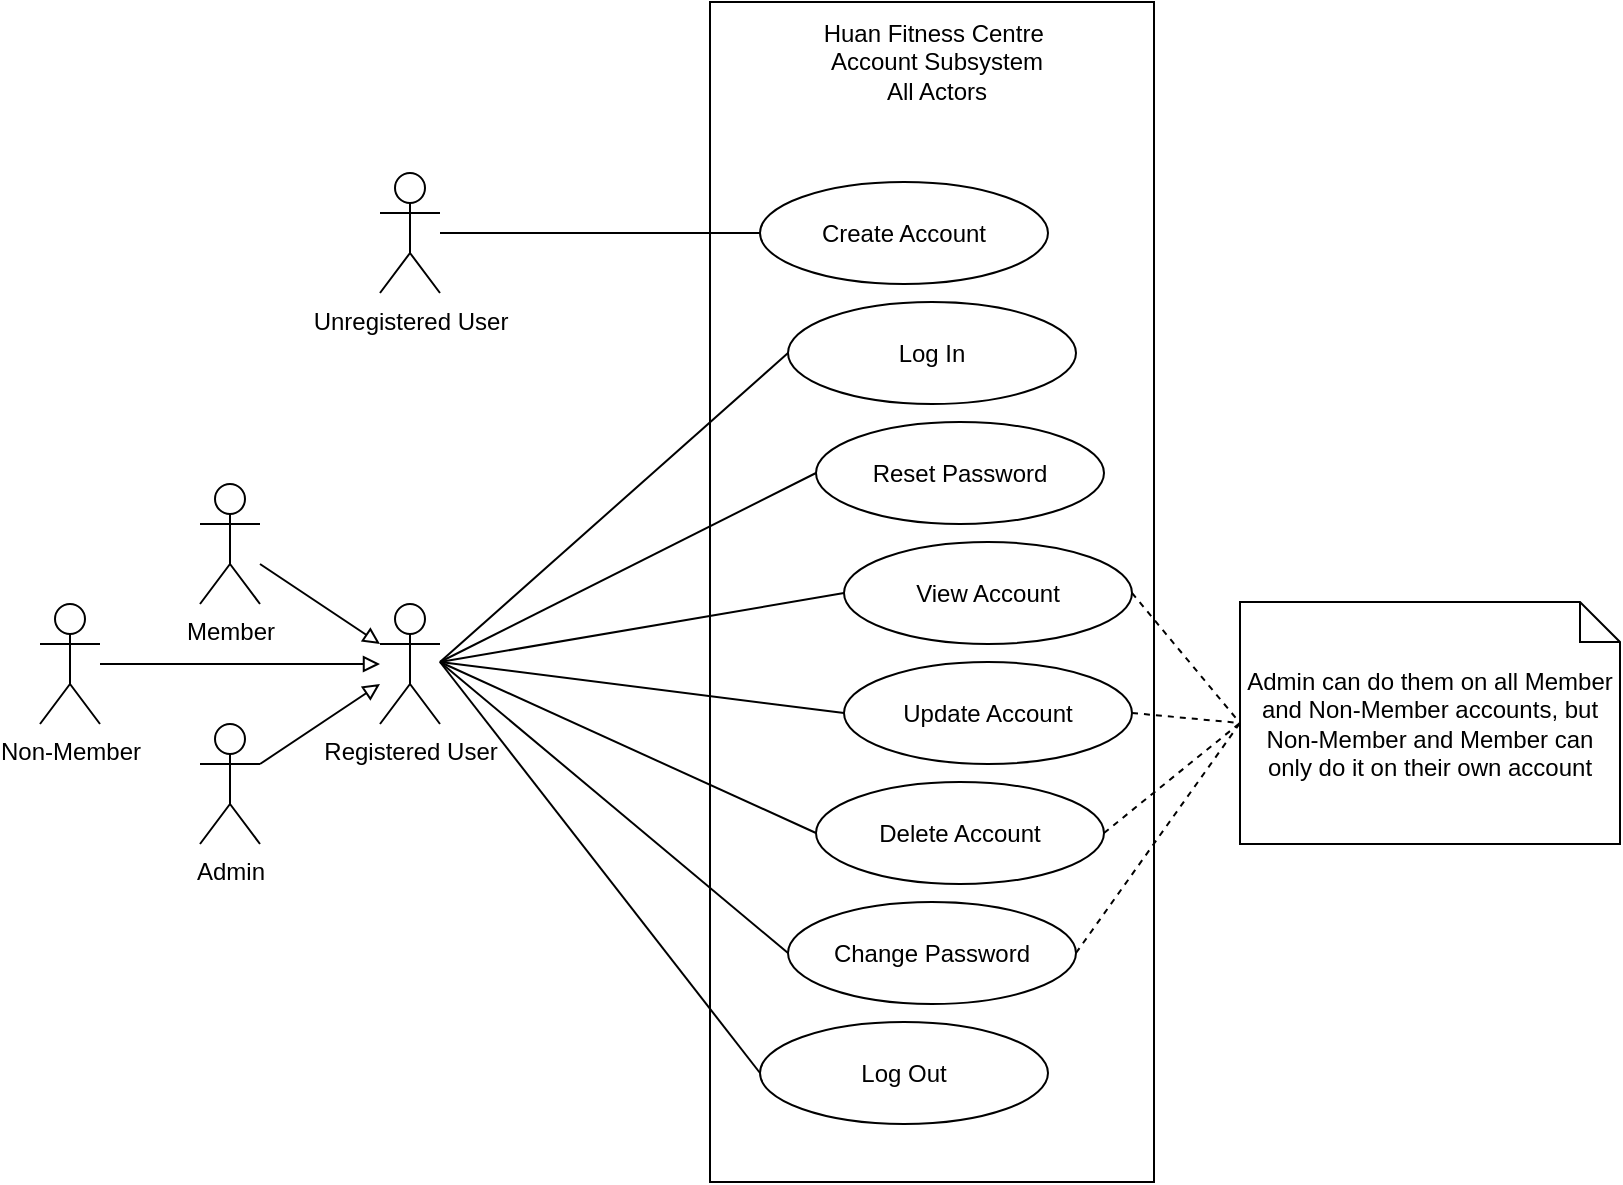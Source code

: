 <mxfile version="24.7.16" pages="18">
  <diagram id="UvEfXt0v__yHU1YcHUCF" name="Account">
    <mxGraphModel dx="2045" dy="650" grid="1" gridSize="10" guides="1" tooltips="1" connect="1" arrows="1" fold="1" page="1" pageScale="1" pageWidth="850" pageHeight="1100" math="0" shadow="0">
      <root>
        <mxCell id="0" />
        <mxCell id="1" parent="0" />
        <mxCell id="UMMh5vF_zlfM2lWgeUB0-2" value="" style="rounded=0;whiteSpace=wrap;html=1;" parent="1" vertex="1">
          <mxGeometry x="345" y="40" width="222" height="590" as="geometry" />
        </mxCell>
        <mxCell id="UMMh5vF_zlfM2lWgeUB0-33" style="rounded=0;orthogonalLoop=1;jettySize=auto;html=1;entryX=0;entryY=0.5;entryDx=0;entryDy=0;endArrow=none;endFill=0;" parent="1" source="UMMh5vF_zlfM2lWgeUB0-1" target="UMMh5vF_zlfM2lWgeUB0-3" edge="1">
          <mxGeometry relative="1" as="geometry">
            <mxPoint x="270" y="90" as="sourcePoint" />
          </mxGeometry>
        </mxCell>
        <mxCell id="UMMh5vF_zlfM2lWgeUB0-1" value="Unregistered User" style="shape=umlActor;verticalLabelPosition=bottom;verticalAlign=top;html=1;outlineConnect=0;" parent="1" vertex="1">
          <mxGeometry x="180" y="125.5" width="30" height="60" as="geometry" />
        </mxCell>
        <mxCell id="UMMh5vF_zlfM2lWgeUB0-3" value="Create Account" style="ellipse;whiteSpace=wrap;html=1;" parent="1" vertex="1">
          <mxGeometry x="370" y="130" width="144" height="51" as="geometry" />
        </mxCell>
        <mxCell id="UMMh5vF_zlfM2lWgeUB0-4" value="View Account" style="ellipse;whiteSpace=wrap;html=1;" parent="1" vertex="1">
          <mxGeometry x="412" y="310" width="144" height="51" as="geometry" />
        </mxCell>
        <mxCell id="UMMh5vF_zlfM2lWgeUB0-5" value="Update Account" style="ellipse;whiteSpace=wrap;html=1;" parent="1" vertex="1">
          <mxGeometry x="412" y="370" width="144" height="51" as="geometry" />
        </mxCell>
        <mxCell id="UMMh5vF_zlfM2lWgeUB0-6" value="Delete Account" style="ellipse;whiteSpace=wrap;html=1;" parent="1" vertex="1">
          <mxGeometry x="398" y="430" width="144" height="51" as="geometry" />
        </mxCell>
        <mxCell id="UMMh5vF_zlfM2lWgeUB0-7" value="Log In" style="ellipse;whiteSpace=wrap;html=1;" parent="1" vertex="1">
          <mxGeometry x="384" y="190" width="144" height="51" as="geometry" />
        </mxCell>
        <mxCell id="UMMh5vF_zlfM2lWgeUB0-8" value="Change Password" style="ellipse;whiteSpace=wrap;html=1;" parent="1" vertex="1">
          <mxGeometry x="384" y="490" width="144" height="51" as="geometry" />
        </mxCell>
        <mxCell id="UMMh5vF_zlfM2lWgeUB0-9" value="Log Out" style="ellipse;whiteSpace=wrap;html=1;" parent="1" vertex="1">
          <mxGeometry x="370" y="550" width="144" height="51" as="geometry" />
        </mxCell>
        <mxCell id="UMMh5vF_zlfM2lWgeUB0-10" value="&lt;div&gt;Huan Fitness Centre&amp;nbsp;&lt;/div&gt;&lt;div&gt;Account Subsystem&lt;/div&gt;&lt;div&gt;All Actors&lt;br&gt;&lt;/div&gt;" style="text;html=1;align=center;verticalAlign=middle;resizable=0;points=[];autosize=1;strokeColor=none;fillColor=none;" parent="1" vertex="1">
          <mxGeometry x="388" y="40" width="140" height="60" as="geometry" />
        </mxCell>
        <mxCell id="UMMh5vF_zlfM2lWgeUB0-27" style="rounded=0;orthogonalLoop=1;jettySize=auto;html=1;entryX=0;entryY=0.5;entryDx=0;entryDy=0;endArrow=none;endFill=0;" parent="1" target="UMMh5vF_zlfM2lWgeUB0-4" edge="1">
          <mxGeometry relative="1" as="geometry">
            <mxPoint x="210" y="370" as="sourcePoint" />
          </mxGeometry>
        </mxCell>
        <mxCell id="UMMh5vF_zlfM2lWgeUB0-28" style="rounded=0;orthogonalLoop=1;jettySize=auto;html=1;entryX=0;entryY=0.5;entryDx=0;entryDy=0;endArrow=none;endFill=0;" parent="1" target="UMMh5vF_zlfM2lWgeUB0-5" edge="1">
          <mxGeometry relative="1" as="geometry">
            <mxPoint x="210" y="370" as="sourcePoint" />
          </mxGeometry>
        </mxCell>
        <mxCell id="UMMh5vF_zlfM2lWgeUB0-29" style="rounded=0;orthogonalLoop=1;jettySize=auto;html=1;entryX=0;entryY=0.5;entryDx=0;entryDy=0;endArrow=none;endFill=0;" parent="1" target="UMMh5vF_zlfM2lWgeUB0-6" edge="1">
          <mxGeometry relative="1" as="geometry">
            <mxPoint x="210" y="370" as="sourcePoint" />
          </mxGeometry>
        </mxCell>
        <mxCell id="UMMh5vF_zlfM2lWgeUB0-31" style="rounded=0;orthogonalLoop=1;jettySize=auto;html=1;entryX=0;entryY=0.5;entryDx=0;entryDy=0;endArrow=none;endFill=0;" parent="1" target="UMMh5vF_zlfM2lWgeUB0-8" edge="1">
          <mxGeometry relative="1" as="geometry">
            <mxPoint x="210" y="370" as="sourcePoint" />
          </mxGeometry>
        </mxCell>
        <mxCell id="UMMh5vF_zlfM2lWgeUB0-32" style="rounded=0;orthogonalLoop=1;jettySize=auto;html=1;entryX=0;entryY=0.5;entryDx=0;entryDy=0;endArrow=none;endFill=0;" parent="1" target="UMMh5vF_zlfM2lWgeUB0-9" edge="1">
          <mxGeometry relative="1" as="geometry">
            <mxPoint x="210" y="370" as="sourcePoint" />
          </mxGeometry>
        </mxCell>
        <mxCell id="giz9P1ZeP90XBQUPUcil-13" style="rounded=0;orthogonalLoop=1;jettySize=auto;html=1;entryX=0;entryY=0.5;entryDx=0;entryDy=0;endArrow=none;endFill=0;" parent="1" target="giz9P1ZeP90XBQUPUcil-2" edge="1">
          <mxGeometry relative="1" as="geometry">
            <mxPoint x="210" y="370" as="sourcePoint" />
          </mxGeometry>
        </mxCell>
        <mxCell id="giz9P1ZeP90XBQUPUcil-14" style="rounded=0;orthogonalLoop=1;jettySize=auto;html=1;entryX=0;entryY=0.5;entryDx=0;entryDy=0;endArrow=none;endFill=0;" parent="1" target="UMMh5vF_zlfM2lWgeUB0-7" edge="1">
          <mxGeometry relative="1" as="geometry">
            <mxPoint x="210" y="370" as="sourcePoint" />
          </mxGeometry>
        </mxCell>
        <mxCell id="UMMh5vF_zlfM2lWgeUB0-17" value="Registered User" style="shape=umlActor;verticalLabelPosition=bottom;verticalAlign=top;html=1;outlineConnect=0;" parent="1" vertex="1">
          <mxGeometry x="180" y="341" width="30" height="60" as="geometry" />
        </mxCell>
        <mxCell id="UMMh5vF_zlfM2lWgeUB0-24" style="rounded=0;orthogonalLoop=1;jettySize=auto;html=1;endArrow=block;endFill=0;" parent="1" source="UMMh5vF_zlfM2lWgeUB0-20" target="UMMh5vF_zlfM2lWgeUB0-17" edge="1">
          <mxGeometry relative="1" as="geometry" />
        </mxCell>
        <mxCell id="UMMh5vF_zlfM2lWgeUB0-20" value="Member" style="shape=umlActor;verticalLabelPosition=bottom;verticalAlign=top;html=1;outlineConnect=0;" parent="1" vertex="1">
          <mxGeometry x="90" y="281" width="30" height="60" as="geometry" />
        </mxCell>
        <mxCell id="UMMh5vF_zlfM2lWgeUB0-25" style="rounded=0;orthogonalLoop=1;jettySize=auto;html=1;endArrow=block;endFill=0;" parent="1" source="UMMh5vF_zlfM2lWgeUB0-21" target="UMMh5vF_zlfM2lWgeUB0-17" edge="1">
          <mxGeometry relative="1" as="geometry" />
        </mxCell>
        <mxCell id="UMMh5vF_zlfM2lWgeUB0-21" value="Admin" style="shape=umlActor;verticalLabelPosition=bottom;verticalAlign=top;html=1;outlineConnect=0;" parent="1" vertex="1">
          <mxGeometry x="90" y="401" width="30" height="60" as="geometry" />
        </mxCell>
        <mxCell id="UMMh5vF_zlfM2lWgeUB0-37" style="edgeStyle=orthogonalEdgeStyle;rounded=0;orthogonalLoop=1;jettySize=auto;html=1;endArrow=block;endFill=0;" parent="1" source="UMMh5vF_zlfM2lWgeUB0-36" target="UMMh5vF_zlfM2lWgeUB0-17" edge="1">
          <mxGeometry relative="1" as="geometry" />
        </mxCell>
        <mxCell id="UMMh5vF_zlfM2lWgeUB0-36" value="Non-Member" style="shape=umlActor;verticalLabelPosition=bottom;verticalAlign=top;html=1;outlineConnect=0;" parent="1" vertex="1">
          <mxGeometry x="10" y="341" width="30" height="60" as="geometry" />
        </mxCell>
        <mxCell id="UMMh5vF_zlfM2lWgeUB0-39" value="Admin can do them on all Member and Non-Member accounts, but Non-Member and Member can only do it on their own account" style="shape=note;size=20;whiteSpace=wrap;html=1;" parent="1" vertex="1">
          <mxGeometry x="610" y="340" width="190" height="121" as="geometry" />
        </mxCell>
        <mxCell id="UMMh5vF_zlfM2lWgeUB0-40" style="rounded=0;orthogonalLoop=1;jettySize=auto;html=1;entryX=0;entryY=0.5;entryDx=0;entryDy=0;entryPerimeter=0;endArrow=none;endFill=0;dashed=1;exitX=1;exitY=0.5;exitDx=0;exitDy=0;" parent="1" source="UMMh5vF_zlfM2lWgeUB0-4" target="UMMh5vF_zlfM2lWgeUB0-39" edge="1">
          <mxGeometry relative="1" as="geometry" />
        </mxCell>
        <mxCell id="UMMh5vF_zlfM2lWgeUB0-41" style="rounded=0;orthogonalLoop=1;jettySize=auto;html=1;entryX=0;entryY=0.5;entryDx=0;entryDy=0;entryPerimeter=0;endArrow=none;endFill=0;dashed=1;exitX=1;exitY=0.5;exitDx=0;exitDy=0;" parent="1" source="UMMh5vF_zlfM2lWgeUB0-5" target="UMMh5vF_zlfM2lWgeUB0-39" edge="1">
          <mxGeometry relative="1" as="geometry" />
        </mxCell>
        <mxCell id="UMMh5vF_zlfM2lWgeUB0-42" style="rounded=0;orthogonalLoop=1;jettySize=auto;html=1;entryX=0;entryY=0.5;entryDx=0;entryDy=0;entryPerimeter=0;endArrow=none;endFill=0;dashed=1;exitX=1;exitY=0.5;exitDx=0;exitDy=0;" parent="1" source="UMMh5vF_zlfM2lWgeUB0-6" target="UMMh5vF_zlfM2lWgeUB0-39" edge="1">
          <mxGeometry relative="1" as="geometry" />
        </mxCell>
        <mxCell id="UMMh5vF_zlfM2lWgeUB0-44" style="rounded=0;orthogonalLoop=1;jettySize=auto;html=1;entryX=0;entryY=0.5;entryDx=0;entryDy=0;entryPerimeter=0;endArrow=none;endFill=0;dashed=1;exitX=1;exitY=0.5;exitDx=0;exitDy=0;" parent="1" source="UMMh5vF_zlfM2lWgeUB0-8" target="UMMh5vF_zlfM2lWgeUB0-39" edge="1">
          <mxGeometry relative="1" as="geometry" />
        </mxCell>
        <mxCell id="giz9P1ZeP90XBQUPUcil-2" value="Reset Password" style="ellipse;whiteSpace=wrap;html=1;" parent="1" vertex="1">
          <mxGeometry x="398" y="250" width="144" height="51" as="geometry" />
        </mxCell>
      </root>
    </mxGraphModel>
  </diagram>
  <diagram name="Account Log In Extended Relationship" id="WA7JJbwha3-KwxMIhKsE">
    <mxGraphModel dx="1195" dy="-450" grid="1" gridSize="10" guides="1" tooltips="1" connect="1" arrows="1" fold="1" page="1" pageScale="1" pageWidth="850" pageHeight="1100" math="0" shadow="0">
      <root>
        <mxCell id="cSrcYxQDe2FwwGIpdNqp-0" />
        <mxCell id="cSrcYxQDe2FwwGIpdNqp-1" parent="cSrcYxQDe2FwwGIpdNqp-0" />
        <mxCell id="cSrcYxQDe2FwwGIpdNqp-2" value="" style="rounded=0;whiteSpace=wrap;html=1;" vertex="1" parent="cSrcYxQDe2FwwGIpdNqp-1">
          <mxGeometry x="340" y="1300" width="440" height="290" as="geometry" />
        </mxCell>
        <mxCell id="cSrcYxQDe2FwwGIpdNqp-3" value="Log In" style="ellipse;whiteSpace=wrap;html=1;" vertex="1" parent="cSrcYxQDe2FwwGIpdNqp-1">
          <mxGeometry x="380" y="1455" width="144" height="50" as="geometry" />
        </mxCell>
        <mxCell id="cSrcYxQDe2FwwGIpdNqp-4" value="&lt;div&gt;Huan Fitness Centre&amp;nbsp;&lt;/div&gt;&lt;div&gt;Account Subsystem&lt;/div&gt;&lt;div&gt;Log In All Relationships&lt;/div&gt;&lt;div&gt;Actor: Registered User&lt;br&gt;&lt;/div&gt;" style="text;html=1;align=center;verticalAlign=middle;resizable=0;points=[];autosize=1;strokeColor=none;fillColor=none;" vertex="1" parent="cSrcYxQDe2FwwGIpdNqp-1">
          <mxGeometry x="485" y="1300" width="150" height="70" as="geometry" />
        </mxCell>
        <mxCell id="cSrcYxQDe2FwwGIpdNqp-5" style="rounded=0;orthogonalLoop=1;jettySize=auto;html=1;entryX=0;entryY=0.5;entryDx=0;entryDy=0;endArrow=none;endFill=0;" edge="1" parent="cSrcYxQDe2FwwGIpdNqp-1" target="cSrcYxQDe2FwwGIpdNqp-3">
          <mxGeometry relative="1" as="geometry">
            <mxPoint x="240" y="1480" as="sourcePoint" />
          </mxGeometry>
        </mxCell>
        <mxCell id="cSrcYxQDe2FwwGIpdNqp-7" style="rounded=0;orthogonalLoop=1;jettySize=auto;html=1;entryX=1;entryY=0;entryDx=0;entryDy=0;endArrow=open;endFill=0;dashed=1;" edge="1" parent="cSrcYxQDe2FwwGIpdNqp-1" source="cSrcYxQDe2FwwGIpdNqp-9" target="cSrcYxQDe2FwwGIpdNqp-3">
          <mxGeometry relative="1" as="geometry" />
        </mxCell>
        <mxCell id="cSrcYxQDe2FwwGIpdNqp-8" value="&amp;lt;&amp;lt;extend&amp;gt;&amp;gt;" style="edgeLabel;html=1;align=center;verticalAlign=middle;resizable=0;points=[];" vertex="1" connectable="0" parent="cSrcYxQDe2FwwGIpdNqp-7">
          <mxGeometry x="-0.069" y="-1" relative="1" as="geometry">
            <mxPoint x="7" y="-1" as="offset" />
          </mxGeometry>
        </mxCell>
        <mxCell id="cSrcYxQDe2FwwGIpdNqp-9" value="Reset Password" style="ellipse;whiteSpace=wrap;html=1;" vertex="1" parent="cSrcYxQDe2FwwGIpdNqp-1">
          <mxGeometry x="540" y="1400" width="144" height="50" as="geometry" />
        </mxCell>
        <mxCell id="cSrcYxQDe2FwwGIpdNqp-10" style="rounded=0;orthogonalLoop=1;jettySize=auto;html=1;entryX=1;entryY=1;entryDx=0;entryDy=0;dashed=1;endArrow=none;endFill=0;startArrow=open;startFill=0;" edge="1" parent="cSrcYxQDe2FwwGIpdNqp-1" source="cSrcYxQDe2FwwGIpdNqp-12" target="cSrcYxQDe2FwwGIpdNqp-3">
          <mxGeometry relative="1" as="geometry" />
        </mxCell>
        <mxCell id="cSrcYxQDe2FwwGIpdNqp-11" value="&amp;lt;&amp;lt;include&amp;gt;&amp;gt;" style="edgeLabel;html=1;align=center;verticalAlign=middle;resizable=0;points=[];" vertex="1" connectable="0" parent="cSrcYxQDe2FwwGIpdNqp-10">
          <mxGeometry x="-0.101" y="-2" relative="1" as="geometry">
            <mxPoint x="-7" y="2" as="offset" />
          </mxGeometry>
        </mxCell>
        <mxCell id="cSrcYxQDe2FwwGIpdNqp-12" value="Validate Credentials" style="ellipse;whiteSpace=wrap;html=1;" vertex="1" parent="cSrcYxQDe2FwwGIpdNqp-1">
          <mxGeometry x="540" y="1520" width="144" height="50" as="geometry" />
        </mxCell>
        <mxCell id="jffnI4Qv6dv8CgQjvNFl-7" value="Registered User" style="shape=umlActor;verticalLabelPosition=bottom;verticalAlign=top;html=1;outlineConnect=0;" vertex="1" parent="cSrcYxQDe2FwwGIpdNqp-1">
          <mxGeometry x="210" y="1450" width="30" height="60" as="geometry" />
        </mxCell>
        <mxCell id="jffnI4Qv6dv8CgQjvNFl-8" style="rounded=0;orthogonalLoop=1;jettySize=auto;html=1;endArrow=block;endFill=0;" edge="1" parent="cSrcYxQDe2FwwGIpdNqp-1" source="jffnI4Qv6dv8CgQjvNFl-9" target="jffnI4Qv6dv8CgQjvNFl-7">
          <mxGeometry relative="1" as="geometry" />
        </mxCell>
        <mxCell id="jffnI4Qv6dv8CgQjvNFl-9" value="Member" style="shape=umlActor;verticalLabelPosition=bottom;verticalAlign=top;html=1;outlineConnect=0;" vertex="1" parent="cSrcYxQDe2FwwGIpdNqp-1">
          <mxGeometry x="120" y="1390" width="30" height="60" as="geometry" />
        </mxCell>
        <mxCell id="jffnI4Qv6dv8CgQjvNFl-10" style="rounded=0;orthogonalLoop=1;jettySize=auto;html=1;endArrow=block;endFill=0;" edge="1" parent="cSrcYxQDe2FwwGIpdNqp-1" source="jffnI4Qv6dv8CgQjvNFl-11" target="jffnI4Qv6dv8CgQjvNFl-7">
          <mxGeometry relative="1" as="geometry" />
        </mxCell>
        <mxCell id="jffnI4Qv6dv8CgQjvNFl-11" value="Admin" style="shape=umlActor;verticalLabelPosition=bottom;verticalAlign=top;html=1;outlineConnect=0;" vertex="1" parent="cSrcYxQDe2FwwGIpdNqp-1">
          <mxGeometry x="120" y="1510" width="30" height="60" as="geometry" />
        </mxCell>
        <mxCell id="jffnI4Qv6dv8CgQjvNFl-12" style="edgeStyle=orthogonalEdgeStyle;rounded=0;orthogonalLoop=1;jettySize=auto;html=1;endArrow=block;endFill=0;" edge="1" parent="cSrcYxQDe2FwwGIpdNqp-1" source="jffnI4Qv6dv8CgQjvNFl-13" target="jffnI4Qv6dv8CgQjvNFl-7">
          <mxGeometry relative="1" as="geometry" />
        </mxCell>
        <mxCell id="jffnI4Qv6dv8CgQjvNFl-13" value="Non-Member" style="shape=umlActor;verticalLabelPosition=bottom;verticalAlign=top;html=1;outlineConnect=0;" vertex="1" parent="cSrcYxQDe2FwwGIpdNqp-1">
          <mxGeometry x="40" y="1450" width="30" height="60" as="geometry" />
        </mxCell>
      </root>
    </mxGraphModel>
  </diagram>
  <diagram id="S_lYYcIc_DmMRGPDX9z6" name="Member Subscription">
    <mxGraphModel dx="1195" dy="650" grid="1" gridSize="10" guides="1" tooltips="1" connect="1" arrows="1" fold="1" page="1" pageScale="1" pageWidth="850" pageHeight="1100" math="0" shadow="0">
      <root>
        <mxCell id="0" />
        <mxCell id="1" parent="0" />
        <mxCell id="WUzvtm-olWEOtWcOqcAx-2" value="" style="rounded=0;whiteSpace=wrap;html=1;" parent="1" vertex="1">
          <mxGeometry x="345" y="590" width="235" height="650" as="geometry" />
        </mxCell>
        <mxCell id="WUzvtm-olWEOtWcOqcAx-3" value="Select Fitness Class" style="ellipse;whiteSpace=wrap;html=1;" parent="1" vertex="1">
          <mxGeometry x="353" y="679" width="144" height="51" as="geometry" />
        </mxCell>
        <mxCell id="WUzvtm-olWEOtWcOqcAx-4" value="Modify Fitness Class Selection" style="ellipse;whiteSpace=wrap;html=1;" parent="1" vertex="1">
          <mxGeometry x="372" y="747" width="144" height="51" as="geometry" />
        </mxCell>
        <mxCell id="WUzvtm-olWEOtWcOqcAx-5" value="View Fitness Class Selection" style="ellipse;whiteSpace=wrap;html=1;" parent="1" vertex="1">
          <mxGeometry x="391" y="815" width="144" height="51" as="geometry" />
        </mxCell>
        <mxCell id="WUzvtm-olWEOtWcOqcAx-6" value="Cancel Member Subscription" style="ellipse;whiteSpace=wrap;html=1;" parent="1" vertex="1">
          <mxGeometry x="372" y="1087" width="144" height="51" as="geometry" />
        </mxCell>
        <mxCell id="WUzvtm-olWEOtWcOqcAx-7" value="Make Payment" style="ellipse;whiteSpace=wrap;html=1;" parent="1" vertex="1">
          <mxGeometry x="391" y="1019" width="144" height="51" as="geometry" />
        </mxCell>
        <mxCell id="WUzvtm-olWEOtWcOqcAx-8" value="&lt;div&gt;Huan Fitness Centre&amp;nbsp;&lt;/div&gt;&lt;div&gt;Member Subscription Subsystem&lt;/div&gt;&lt;div&gt;Actor: Registered User&lt;br&gt;&lt;/div&gt;" style="text;html=1;align=center;verticalAlign=middle;resizable=0;points=[];autosize=1;strokeColor=none;fillColor=none;" parent="1" vertex="1">
          <mxGeometry x="363" y="590" width="200" height="60" as="geometry" />
        </mxCell>
        <mxCell id="WUzvtm-olWEOtWcOqcAx-9" value="Subscribe Member Subscription" style="ellipse;whiteSpace=wrap;html=1;" parent="1" vertex="1">
          <mxGeometry x="410" y="883" width="144" height="51" as="geometry" />
        </mxCell>
        <mxCell id="BY7wLZZrir4JB4NutcGG-1" value="Renew Member Subscription" style="ellipse;whiteSpace=wrap;html=1;" parent="1" vertex="1">
          <mxGeometry x="410" y="951" width="144" height="51" as="geometry" />
        </mxCell>
        <mxCell id="DJT2G0IXBK_LxP5EniVI-2" style="rounded=0;orthogonalLoop=1;jettySize=auto;html=1;entryX=1;entryY=0.5;entryDx=0;entryDy=0;endArrow=none;endFill=0;" parent="1" target="WUzvtm-olWEOtWcOqcAx-4" edge="1">
          <mxGeometry relative="1" as="geometry">
            <mxPoint x="680" y="900" as="sourcePoint" />
          </mxGeometry>
        </mxCell>
        <mxCell id="DJT2G0IXBK_LxP5EniVI-3" style="rounded=0;orthogonalLoop=1;jettySize=auto;html=1;entryX=1;entryY=0.5;entryDx=0;entryDy=0;endArrow=none;endFill=0;" parent="1" target="WUzvtm-olWEOtWcOqcAx-5" edge="1">
          <mxGeometry relative="1" as="geometry">
            <mxPoint x="680" y="900" as="sourcePoint" />
          </mxGeometry>
        </mxCell>
        <mxCell id="DJT2G0IXBK_LxP5EniVI-6" style="rounded=0;orthogonalLoop=1;jettySize=auto;html=1;entryX=1;entryY=0.5;entryDx=0;entryDy=0;endArrow=none;endFill=0;" parent="1" target="BY7wLZZrir4JB4NutcGG-1" edge="1">
          <mxGeometry relative="1" as="geometry">
            <mxPoint x="680" y="900" as="sourcePoint" />
          </mxGeometry>
        </mxCell>
        <mxCell id="DJT2G0IXBK_LxP5EniVI-7" style="rounded=0;orthogonalLoop=1;jettySize=auto;html=1;entryX=1;entryY=0.5;entryDx=0;entryDy=0;endArrow=none;endFill=0;" parent="1" target="WUzvtm-olWEOtWcOqcAx-6" edge="1">
          <mxGeometry relative="1" as="geometry">
            <mxPoint x="680" y="900" as="sourcePoint" />
          </mxGeometry>
        </mxCell>
        <mxCell id="DJT2G0IXBK_LxP5EniVI-8" style="rounded=0;orthogonalLoop=1;jettySize=auto;html=1;entryX=1;entryY=0.5;entryDx=0;entryDy=0;endArrow=none;endFill=0;" parent="1" target="WUzvtm-olWEOtWcOqcAx-7" edge="1">
          <mxGeometry relative="1" as="geometry">
            <mxPoint x="680" y="900" as="sourcePoint" />
          </mxGeometry>
        </mxCell>
        <mxCell id="rsabWdAyQLvSF-sQv-Db-4" value="Member" style="shape=umlActor;verticalLabelPosition=bottom;verticalAlign=top;html=1;outlineConnect=0;" parent="1" vertex="1">
          <mxGeometry x="680" y="867.5" width="30" height="60" as="geometry" />
        </mxCell>
        <mxCell id="tcAiB_SKQhvU4HorrSe9-2" style="rounded=0;orthogonalLoop=1;jettySize=auto;html=1;entryX=0;entryY=0.5;entryDx=0;entryDy=0;endArrow=none;endFill=0;" parent="1" target="WUzvtm-olWEOtWcOqcAx-6" edge="1">
          <mxGeometry relative="1" as="geometry">
            <mxPoint x="240" y="1110" as="sourcePoint" />
          </mxGeometry>
        </mxCell>
        <mxCell id="rsabWdAyQLvSF-sQv-Db-6" value="Admin" style="shape=umlActor;verticalLabelPosition=bottom;verticalAlign=top;html=1;outlineConnect=0;" parent="1" vertex="1">
          <mxGeometry x="210" y="1078" width="30" height="60" as="geometry" />
        </mxCell>
        <mxCell id="DJT2G0IXBK_LxP5EniVI-1" style="rounded=0;orthogonalLoop=1;jettySize=auto;html=1;entryX=0;entryY=0.5;entryDx=0;entryDy=0;endArrow=none;endFill=0;" parent="1" target="WUzvtm-olWEOtWcOqcAx-3" edge="1">
          <mxGeometry relative="1" as="geometry">
            <mxPoint x="240" y="900" as="sourcePoint" />
          </mxGeometry>
        </mxCell>
        <mxCell id="DJT2G0IXBK_LxP5EniVI-4" style="rounded=0;orthogonalLoop=1;jettySize=auto;html=1;entryX=0;entryY=0.5;entryDx=0;entryDy=0;endArrow=none;endFill=0;" parent="1" target="WUzvtm-olWEOtWcOqcAx-5" edge="1">
          <mxGeometry relative="1" as="geometry">
            <mxPoint x="240" y="900" as="sourcePoint" />
          </mxGeometry>
        </mxCell>
        <mxCell id="DJT2G0IXBK_LxP5EniVI-5" style="rounded=0;orthogonalLoop=1;jettySize=auto;html=1;entryX=0;entryY=0.5;entryDx=0;entryDy=0;endArrow=none;endFill=0;" parent="1" target="WUzvtm-olWEOtWcOqcAx-9" edge="1">
          <mxGeometry relative="1" as="geometry">
            <mxPoint x="240" y="900" as="sourcePoint" />
          </mxGeometry>
        </mxCell>
        <mxCell id="DJT2G0IXBK_LxP5EniVI-9" style="rounded=0;orthogonalLoop=1;jettySize=auto;html=1;entryX=0;entryY=0.5;entryDx=0;entryDy=0;endArrow=none;endFill=0;" parent="1" target="WUzvtm-olWEOtWcOqcAx-7" edge="1">
          <mxGeometry relative="1" as="geometry">
            <mxPoint x="240" y="900" as="sourcePoint" />
          </mxGeometry>
        </mxCell>
        <mxCell id="rsabWdAyQLvSF-sQv-Db-8" value="Non-Member" style="shape=umlActor;verticalLabelPosition=bottom;verticalAlign=top;html=1;outlineConnect=0;" parent="1" vertex="1">
          <mxGeometry x="210" y="867.5" width="30" height="60" as="geometry" />
        </mxCell>
        <mxCell id="tcAiB_SKQhvU4HorrSe9-1" value="Admin can cancel member subscription for members." style="shape=note;size=20;whiteSpace=wrap;html=1;" parent="1" vertex="1">
          <mxGeometry x="130" y="980" width="145" height="81" as="geometry" />
        </mxCell>
        <mxCell id="tcAiB_SKQhvU4HorrSe9-4" style="rounded=0;orthogonalLoop=1;jettySize=auto;html=1;entryX=0;entryY=0;entryDx=145;entryDy=50.5;entryPerimeter=0;endArrow=none;endFill=0;dashed=1;exitX=0;exitY=0;exitDx=0;exitDy=0;" parent="1" source="WUzvtm-olWEOtWcOqcAx-6" target="tcAiB_SKQhvU4HorrSe9-1" edge="1">
          <mxGeometry relative="1" as="geometry" />
        </mxCell>
        <mxCell id="UAXVyyDNQae7GgLdqQZB-1" style="rounded=0;orthogonalLoop=1;jettySize=auto;html=1;endArrow=none;endFill=0;exitX=0;exitY=0.5;exitDx=0;exitDy=0;" edge="1" parent="1" source="yu1MMa6tBs_NguSalVcu-2">
          <mxGeometry relative="1" as="geometry">
            <mxPoint x="240" y="1110" as="targetPoint" />
          </mxGeometry>
        </mxCell>
        <mxCell id="UAXVyyDNQae7GgLdqQZB-2" style="rounded=0;orthogonalLoop=1;jettySize=auto;html=1;endArrow=none;endFill=0;exitX=1;exitY=0.5;exitDx=0;exitDy=0;" edge="1" parent="1" source="yu1MMa6tBs_NguSalVcu-2">
          <mxGeometry relative="1" as="geometry">
            <mxPoint x="680.0" y="900" as="targetPoint" />
            <mxPoint x="450" y="1150" as="sourcePoint" />
          </mxGeometry>
        </mxCell>
        <mxCell id="yu1MMa6tBs_NguSalVcu-2" value="View Billing" style="ellipse;whiteSpace=wrap;html=1;" vertex="1" parent="1">
          <mxGeometry x="353" y="1155" width="144" height="51" as="geometry" />
        </mxCell>
        <mxCell id="UAXVyyDNQae7GgLdqQZB-3" value="Admin can view billing for all members. While, member can only view their own." style="shape=note;size=20;whiteSpace=wrap;html=1;" vertex="1" parent="1">
          <mxGeometry x="342" y="1290" width="167" height="100" as="geometry" />
        </mxCell>
        <mxCell id="UAXVyyDNQae7GgLdqQZB-4" style="rounded=0;orthogonalLoop=1;jettySize=auto;html=1;entryX=0.5;entryY=0;entryDx=0;entryDy=0;entryPerimeter=0;endArrow=none;endFill=0;dashed=1;" edge="1" parent="1" source="yu1MMa6tBs_NguSalVcu-2" target="UAXVyyDNQae7GgLdqQZB-3">
          <mxGeometry relative="1" as="geometry" />
        </mxCell>
      </root>
    </mxGraphModel>
  </diagram>
  <diagram name="Member Subscription Relationship" id="nBbG6vzbc3OeYRKqgTtz">
    <mxGraphModel dx="989" dy="-562" grid="1" gridSize="10" guides="1" tooltips="1" connect="1" arrows="1" fold="1" page="1" pageScale="1" pageWidth="850" pageHeight="1100" math="0" shadow="0">
      <root>
        <mxCell id="hKIESFsod6lbm0CGB09E-0" />
        <mxCell id="hKIESFsod6lbm0CGB09E-1" parent="hKIESFsod6lbm0CGB09E-0" />
        <mxCell id="hKIESFsod6lbm0CGB09E-2" value="" style="rounded=0;whiteSpace=wrap;html=1;" vertex="1" parent="hKIESFsod6lbm0CGB09E-1">
          <mxGeometry x="340" y="1300" width="570" height="330" as="geometry" />
        </mxCell>
        <mxCell id="hKIESFsod6lbm0CGB09E-3" value="Make Payment" style="ellipse;whiteSpace=wrap;html=1;" vertex="1" parent="hKIESFsod6lbm0CGB09E-1">
          <mxGeometry x="586" y="1455" width="144" height="50" as="geometry" />
        </mxCell>
        <mxCell id="hKIESFsod6lbm0CGB09E-4" value="&lt;div&gt;Huan Fitness Centre&amp;nbsp;&lt;/div&gt;&lt;div&gt;Member Subscription Subsystem&lt;/div&gt;&lt;div&gt;Subscribe Membership Subscription And Renew Membership Subscription &amp;lt;&amp;lt;include&amp;gt;&amp;gt; Relationships&lt;/div&gt;&lt;div&gt;Actor: Non-Member, Member, Credit Payment Service, E-Wallet Payment Service&lt;br&gt;&lt;/div&gt;" style="text;html=1;align=center;verticalAlign=middle;resizable=0;points=[];autosize=1;strokeColor=none;fillColor=none;" vertex="1" parent="hKIESFsod6lbm0CGB09E-1">
          <mxGeometry x="345" y="1300" width="560" height="70" as="geometry" />
        </mxCell>
        <mxCell id="Aa4IkVypDbXvA6F_4sL5-0" style="rounded=0;orthogonalLoop=1;jettySize=auto;html=1;entryX=0;entryY=0;entryDx=0;entryDy=0;dashed=1;endArrow=open;endFill=0;" edge="1" parent="hKIESFsod6lbm0CGB09E-1" source="hKIESFsod6lbm0CGB09E-11" target="hKIESFsod6lbm0CGB09E-3">
          <mxGeometry relative="1" as="geometry" />
        </mxCell>
        <mxCell id="Aa4IkVypDbXvA6F_4sL5-2" value="&amp;lt;&amp;lt;include&amp;gt;&amp;gt;" style="edgeLabel;html=1;align=center;verticalAlign=middle;resizable=0;points=[];" vertex="1" connectable="0" parent="Aa4IkVypDbXvA6F_4sL5-0">
          <mxGeometry x="-0.114" y="1" relative="1" as="geometry">
            <mxPoint as="offset" />
          </mxGeometry>
        </mxCell>
        <mxCell id="hKIESFsod6lbm0CGB09E-11" value="Subscribe Membership Subscription" style="ellipse;whiteSpace=wrap;html=1;" vertex="1" parent="hKIESFsod6lbm0CGB09E-1">
          <mxGeometry x="380" y="1405" width="144" height="50" as="geometry" />
        </mxCell>
        <mxCell id="Aa4IkVypDbXvA6F_4sL5-1" style="rounded=0;orthogonalLoop=1;jettySize=auto;html=1;entryX=0;entryY=1;entryDx=0;entryDy=0;dashed=1;endArrow=open;endFill=0;" edge="1" parent="hKIESFsod6lbm0CGB09E-1" source="hKIESFsod6lbm0CGB09E-14" target="hKIESFsod6lbm0CGB09E-3">
          <mxGeometry relative="1" as="geometry" />
        </mxCell>
        <mxCell id="Aa4IkVypDbXvA6F_4sL5-3" value="&amp;lt;&amp;lt;include&amp;gt;&amp;gt;" style="edgeLabel;html=1;align=center;verticalAlign=middle;resizable=0;points=[];" vertex="1" connectable="0" parent="Aa4IkVypDbXvA6F_4sL5-1">
          <mxGeometry x="-0.213" relative="1" as="geometry">
            <mxPoint as="offset" />
          </mxGeometry>
        </mxCell>
        <mxCell id="hKIESFsod6lbm0CGB09E-14" value="Renew Membership Subscription" style="ellipse;whiteSpace=wrap;html=1;" vertex="1" parent="hKIESFsod6lbm0CGB09E-1">
          <mxGeometry x="380" y="1505" width="144" height="50" as="geometry" />
        </mxCell>
        <mxCell id="Aa4IkVypDbXvA6F_4sL5-5" style="rounded=0;orthogonalLoop=1;jettySize=auto;html=1;entryX=0;entryY=0.5;entryDx=0;entryDy=0;endArrow=none;endFill=0;" edge="1" parent="hKIESFsod6lbm0CGB09E-1" source="hKIESFsod6lbm0CGB09E-17" target="hKIESFsod6lbm0CGB09E-14">
          <mxGeometry relative="1" as="geometry" />
        </mxCell>
        <mxCell id="hKIESFsod6lbm0CGB09E-17" value="Member" style="shape=umlActor;verticalLabelPosition=bottom;verticalAlign=top;html=1;outlineConnect=0;" vertex="1" parent="hKIESFsod6lbm0CGB09E-1">
          <mxGeometry x="260" y="1500" width="30" height="60" as="geometry" />
        </mxCell>
        <mxCell id="Aa4IkVypDbXvA6F_4sL5-4" style="rounded=0;orthogonalLoop=1;jettySize=auto;html=1;entryX=0;entryY=0.5;entryDx=0;entryDy=0;endArrow=none;endFill=0;" edge="1" parent="hKIESFsod6lbm0CGB09E-1" source="hKIESFsod6lbm0CGB09E-21" target="hKIESFsod6lbm0CGB09E-11">
          <mxGeometry relative="1" as="geometry" />
        </mxCell>
        <mxCell id="hKIESFsod6lbm0CGB09E-21" value="Non-Member" style="shape=umlActor;verticalLabelPosition=bottom;verticalAlign=top;html=1;outlineConnect=0;" vertex="1" parent="hKIESFsod6lbm0CGB09E-1">
          <mxGeometry x="260" y="1400" width="30" height="60" as="geometry" />
        </mxCell>
        <mxCell id="Aa4IkVypDbXvA6F_4sL5-8" style="edgeStyle=orthogonalEdgeStyle;rounded=0;orthogonalLoop=1;jettySize=auto;html=1;entryX=0.5;entryY=1;entryDx=0;entryDy=0;endArrow=block;endFill=0;" edge="1" parent="hKIESFsod6lbm0CGB09E-1" source="Aa4IkVypDbXvA6F_4sL5-6" target="hKIESFsod6lbm0CGB09E-3">
          <mxGeometry relative="1" as="geometry" />
        </mxCell>
        <mxCell id="Aa4IkVypDbXvA6F_4sL5-6" value="Credit/Debit" style="ellipse;whiteSpace=wrap;html=1;" vertex="1" parent="hKIESFsod6lbm0CGB09E-1">
          <mxGeometry x="586" y="1550" width="144" height="50" as="geometry" />
        </mxCell>
        <mxCell id="Aa4IkVypDbXvA6F_4sL5-9" style="rounded=0;orthogonalLoop=1;jettySize=auto;html=1;entryX=1;entryY=1;entryDx=0;entryDy=0;endArrow=block;endFill=0;" edge="1" parent="hKIESFsod6lbm0CGB09E-1" source="Aa4IkVypDbXvA6F_4sL5-7" target="hKIESFsod6lbm0CGB09E-3">
          <mxGeometry relative="1" as="geometry" />
        </mxCell>
        <mxCell id="Aa4IkVypDbXvA6F_4sL5-7" value="E-Wallet" style="ellipse;whiteSpace=wrap;html=1;" vertex="1" parent="hKIESFsod6lbm0CGB09E-1">
          <mxGeometry x="746" y="1550" width="144" height="50" as="geometry" />
        </mxCell>
        <mxCell id="Aa4IkVypDbXvA6F_4sL5-15" style="rounded=0;orthogonalLoop=1;jettySize=auto;html=1;entryX=0.5;entryY=1;entryDx=0;entryDy=0;endArrow=none;endFill=0;" edge="1" parent="hKIESFsod6lbm0CGB09E-1" target="Aa4IkVypDbXvA6F_4sL5-6">
          <mxGeometry relative="1" as="geometry">
            <mxPoint x="658" y="1650" as="sourcePoint" />
          </mxGeometry>
        </mxCell>
        <mxCell id="Aa4IkVypDbXvA6F_4sL5-10" value="Credit Payment Service" style="shape=umlActor;verticalLabelPosition=bottom;verticalAlign=top;html=1;outlineConnect=0;" vertex="1" parent="hKIESFsod6lbm0CGB09E-1">
          <mxGeometry x="643" y="1660" width="30" height="60" as="geometry" />
        </mxCell>
        <mxCell id="Aa4IkVypDbXvA6F_4sL5-16" style="rounded=0;orthogonalLoop=1;jettySize=auto;html=1;entryX=0.5;entryY=1;entryDx=0;entryDy=0;endArrow=none;endFill=0;" edge="1" parent="hKIESFsod6lbm0CGB09E-1" target="Aa4IkVypDbXvA6F_4sL5-7">
          <mxGeometry relative="1" as="geometry">
            <mxPoint x="818" y="1650" as="sourcePoint" />
          </mxGeometry>
        </mxCell>
        <mxCell id="Aa4IkVypDbXvA6F_4sL5-11" value="E-Wallet Payment Service" style="shape=umlActor;verticalLabelPosition=bottom;verticalAlign=top;html=1;outlineConnect=0;" vertex="1" parent="hKIESFsod6lbm0CGB09E-1">
          <mxGeometry x="803" y="1660" width="30" height="60" as="geometry" />
        </mxCell>
      </root>
    </mxGraphModel>
  </diagram>
  <diagram id="PRw-0taaaLoNZOGhyEFE" name="Body Weight Tracking">
    <mxGraphModel dx="989" dy="-539" grid="1" gridSize="10" guides="1" tooltips="1" connect="1" arrows="1" fold="1" page="1" pageScale="1" pageWidth="850" pageHeight="1100" math="0" shadow="0">
      <root>
        <mxCell id="0" />
        <mxCell id="1" parent="0" />
        <mxCell id="z-_cz199KCtrijvVODWP-2" value="" style="rounded=0;whiteSpace=wrap;html=1;" parent="1" vertex="1">
          <mxGeometry x="340" y="1200" width="199.5" height="370" as="geometry" />
        </mxCell>
        <mxCell id="z-_cz199KCtrijvVODWP-3" value="Create Body Weight Data" style="ellipse;whiteSpace=wrap;html=1;" parent="1" vertex="1">
          <mxGeometry x="353" y="1279" width="144" height="50" as="geometry" />
        </mxCell>
        <mxCell id="z-_cz199KCtrijvVODWP-4" value="View Body Weight Data" style="ellipse;whiteSpace=wrap;html=1;" parent="1" vertex="1">
          <mxGeometry x="368" y="1347" width="144" height="50" as="geometry" />
        </mxCell>
        <mxCell id="z-_cz199KCtrijvVODWP-5" value="Update Body Weight Data" style="ellipse;whiteSpace=wrap;html=1;" parent="1" vertex="1">
          <mxGeometry x="368" y="1415" width="144" height="50" as="geometry" />
        </mxCell>
        <mxCell id="z-_cz199KCtrijvVODWP-6" value="&lt;div&gt;Huan Fitness Centre&amp;nbsp;&lt;/div&gt;&lt;div&gt;Body Weight&lt;/div&gt;&lt;div&gt;Tracking Subsystem&lt;/div&gt;&lt;div&gt;Actor: Member and Non-Member&lt;br&gt;&lt;/div&gt;" style="text;html=1;align=center;verticalAlign=middle;resizable=0;points=[];autosize=1;strokeColor=none;fillColor=none;" parent="1" vertex="1">
          <mxGeometry x="339.5" y="1200" width="200" height="70" as="geometry" />
        </mxCell>
        <mxCell id="z-_cz199KCtrijvVODWP-7" value="Delete Body Weight Data" style="ellipse;whiteSpace=wrap;html=1;" parent="1" vertex="1">
          <mxGeometry x="353" y="1483" width="144" height="50" as="geometry" />
        </mxCell>
        <mxCell id="FOQdzN7DmWJ3-NxU7szI-2" style="rounded=0;orthogonalLoop=1;jettySize=auto;html=1;entryX=0;entryY=0.5;entryDx=0;entryDy=0;endArrow=none;endFill=0;" parent="1" target="z-_cz199KCtrijvVODWP-3" edge="1">
          <mxGeometry relative="1" as="geometry">
            <mxPoint x="240" y="1410" as="sourcePoint" />
          </mxGeometry>
        </mxCell>
        <mxCell id="FOQdzN7DmWJ3-NxU7szI-3" style="rounded=0;orthogonalLoop=1;jettySize=auto;html=1;entryX=0;entryY=0.5;entryDx=0;entryDy=0;endArrow=none;endFill=0;" parent="1" target="z-_cz199KCtrijvVODWP-4" edge="1">
          <mxGeometry relative="1" as="geometry">
            <mxPoint x="240" y="1410" as="sourcePoint" />
          </mxGeometry>
        </mxCell>
        <mxCell id="FOQdzN7DmWJ3-NxU7szI-4" style="rounded=0;orthogonalLoop=1;jettySize=auto;html=1;entryX=0;entryY=0.5;entryDx=0;entryDy=0;endArrow=none;endFill=0;" parent="1" target="z-_cz199KCtrijvVODWP-5" edge="1">
          <mxGeometry relative="1" as="geometry">
            <mxPoint x="240" y="1410" as="sourcePoint" />
          </mxGeometry>
        </mxCell>
        <mxCell id="FOQdzN7DmWJ3-NxU7szI-5" style="rounded=0;orthogonalLoop=1;jettySize=auto;html=1;entryX=0;entryY=0.5;entryDx=0;entryDy=0;endArrow=none;endFill=0;" parent="1" target="z-_cz199KCtrijvVODWP-7" edge="1">
          <mxGeometry relative="1" as="geometry">
            <mxPoint x="240" y="1410" as="sourcePoint" />
          </mxGeometry>
        </mxCell>
        <mxCell id="LlzVwmkhfZO8UPD202Qu-4" value="Member" style="shape=umlActor;verticalLabelPosition=bottom;verticalAlign=top;html=1;outlineConnect=0;" parent="1" vertex="1">
          <mxGeometry x="204" y="1380" width="30" height="60" as="geometry" />
        </mxCell>
        <mxCell id="FOQdzN7DmWJ3-NxU7szI-7" style="rounded=0;orthogonalLoop=1;jettySize=auto;html=1;entryX=1;entryY=0.5;entryDx=0;entryDy=0;endArrow=none;endFill=0;" parent="1" target="z-_cz199KCtrijvVODWP-4" edge="1">
          <mxGeometry relative="1" as="geometry">
            <mxPoint x="640" y="1410" as="sourcePoint" />
            <mxPoint x="517.75" y="1380" as="targetPoint" />
          </mxGeometry>
        </mxCell>
        <mxCell id="LlzVwmkhfZO8UPD202Qu-9" value="Non-Member" style="shape=umlActor;verticalLabelPosition=bottom;verticalAlign=top;html=1;outlineConnect=0;" parent="1" vertex="1">
          <mxGeometry x="644" y="1380" width="30" height="60" as="geometry" />
        </mxCell>
        <mxCell id="jmeWphmDjYd8kZP1hjzX-1" value="Non-Member can only view their latest body weight data, if they were a Member before. Otherwise, they can&#39;t view their body weight data, as there is no data to begin with." style="shape=note;size=20;whiteSpace=wrap;html=1;" parent="1" vertex="1">
          <mxGeometry x="570" y="1192" width="200" height="150" as="geometry" />
        </mxCell>
        <mxCell id="N8FPStDxthUz60q-hpCp-1" style="rounded=0;orthogonalLoop=1;jettySize=auto;html=1;entryX=0;entryY=0.5;entryDx=0;entryDy=0;entryPerimeter=0;dashed=1;endArrow=none;endFill=0;exitX=1;exitY=0;exitDx=0;exitDy=0;" parent="1" source="z-_cz199KCtrijvVODWP-4" target="jmeWphmDjYd8kZP1hjzX-1" edge="1">
          <mxGeometry relative="1" as="geometry" />
        </mxCell>
      </root>
    </mxGraphModel>
  </diagram>
  <diagram name="Body Weight View Body Weight Data Extend Relationship" id="-YdMamIuesai7EOngAbI">
    <mxGraphModel dx="989" dy="-539" grid="1" gridSize="10" guides="1" tooltips="1" connect="1" arrows="1" fold="1" page="1" pageScale="1" pageWidth="850" pageHeight="1100" math="0" shadow="0">
      <root>
        <mxCell id="r8AHkAVI9mksDtexe82_-0" />
        <mxCell id="r8AHkAVI9mksDtexe82_-1" parent="r8AHkAVI9mksDtexe82_-0" />
        <mxCell id="r8AHkAVI9mksDtexe82_-2" value="" style="rounded=0;whiteSpace=wrap;html=1;" vertex="1" parent="r8AHkAVI9mksDtexe82_-1">
          <mxGeometry x="340" y="1320" width="390" height="260" as="geometry" />
        </mxCell>
        <mxCell id="r8AHkAVI9mksDtexe82_-3" value="View Body Weight Data" style="ellipse;whiteSpace=wrap;html=1;" vertex="1" parent="r8AHkAVI9mksDtexe82_-1">
          <mxGeometry x="380" y="1455" width="144" height="50" as="geometry" />
        </mxCell>
        <mxCell id="r8AHkAVI9mksDtexe82_-4" value="&lt;div&gt;Huan Fitness Centre&amp;nbsp;&lt;/div&gt;&lt;div&gt;Body Weight Tracking Subsystem&lt;/div&gt;&lt;div&gt;View Body Weight Data &amp;lt;&amp;lt;extend&amp;gt;&amp;gt; Relationships&lt;/div&gt;&lt;div&gt;Actor: Member&lt;br&gt;&lt;/div&gt;" style="text;html=1;align=center;verticalAlign=middle;resizable=0;points=[];autosize=1;strokeColor=none;fillColor=none;" vertex="1" parent="r8AHkAVI9mksDtexe82_-1">
          <mxGeometry x="390" y="1320" width="290" height="70" as="geometry" />
        </mxCell>
        <mxCell id="r8AHkAVI9mksDtexe82_-5" style="rounded=0;orthogonalLoop=1;jettySize=auto;html=1;entryX=0;entryY=0.5;entryDx=0;entryDy=0;endArrow=none;endFill=0;" edge="1" parent="r8AHkAVI9mksDtexe82_-1" target="r8AHkAVI9mksDtexe82_-3">
          <mxGeometry relative="1" as="geometry">
            <mxPoint x="240" y="1480" as="sourcePoint" />
          </mxGeometry>
        </mxCell>
        <mxCell id="r8AHkAVI9mksDtexe82_-6" value="Member" style="shape=umlActor;verticalLabelPosition=bottom;verticalAlign=top;html=1;outlineConnect=0;" vertex="1" parent="r8AHkAVI9mksDtexe82_-1">
          <mxGeometry x="204" y="1450" width="30" height="60" as="geometry" />
        </mxCell>
        <mxCell id="r8AHkAVI9mksDtexe82_-10" style="rounded=0;orthogonalLoop=1;jettySize=auto;html=1;entryX=1;entryY=0;entryDx=0;entryDy=0;dashed=1;endArrow=open;endFill=0;" edge="1" parent="r8AHkAVI9mksDtexe82_-1" source="r8AHkAVI9mksDtexe82_-12" target="r8AHkAVI9mksDtexe82_-3">
          <mxGeometry relative="1" as="geometry" />
        </mxCell>
        <mxCell id="r8AHkAVI9mksDtexe82_-11" value="&amp;lt;&amp;lt;extend&amp;gt;&amp;gt;" style="edgeLabel;html=1;align=center;verticalAlign=middle;resizable=0;points=[];" vertex="1" connectable="0" parent="r8AHkAVI9mksDtexe82_-10">
          <mxGeometry x="-0.101" y="-2" relative="1" as="geometry">
            <mxPoint y="-1" as="offset" />
          </mxGeometry>
        </mxCell>
        <mxCell id="r8AHkAVI9mksDtexe82_-12" value="Browse Body Weight Data" style="ellipse;whiteSpace=wrap;html=1;" vertex="1" parent="r8AHkAVI9mksDtexe82_-1">
          <mxGeometry x="560" y="1405" width="144" height="50" as="geometry" />
        </mxCell>
        <mxCell id="r8AHkAVI9mksDtexe82_-13" style="rounded=0;orthogonalLoop=1;jettySize=auto;html=1;entryX=1;entryY=1;entryDx=0;entryDy=0;endArrow=openThin;endFill=0;dashed=1;" edge="1" parent="r8AHkAVI9mksDtexe82_-1" source="r8AHkAVI9mksDtexe82_-15" target="r8AHkAVI9mksDtexe82_-3">
          <mxGeometry relative="1" as="geometry" />
        </mxCell>
        <mxCell id="r8AHkAVI9mksDtexe82_-14" value="&amp;lt;&amp;lt;extend&amp;gt;&amp;gt;" style="edgeLabel;html=1;align=center;verticalAlign=middle;resizable=0;points=[];" vertex="1" connectable="0" parent="r8AHkAVI9mksDtexe82_-13">
          <mxGeometry x="-0.15" y="-1" relative="1" as="geometry">
            <mxPoint as="offset" />
          </mxGeometry>
        </mxCell>
        <mxCell id="r8AHkAVI9mksDtexe82_-15" value="Search Body Weight Data" style="ellipse;whiteSpace=wrap;html=1;" vertex="1" parent="r8AHkAVI9mksDtexe82_-1">
          <mxGeometry x="560" y="1505" width="144" height="50" as="geometry" />
        </mxCell>
      </root>
    </mxGraphModel>
  </diagram>
  <diagram name="Water Consumption Tracking" id="oOB7m9ggzSfHnKzs69mt">
    <mxGraphModel dx="1195" dy="-422" grid="1" gridSize="10" guides="1" tooltips="1" connect="1" arrows="1" fold="1" page="1" pageScale="1" pageWidth="850" pageHeight="1100" math="0" shadow="0">
      <root>
        <mxCell id="pBcG-dfRgkgK5ZM0dJeX-0" />
        <mxCell id="pBcG-dfRgkgK5ZM0dJeX-1" parent="pBcG-dfRgkgK5ZM0dJeX-0" />
        <mxCell id="pBcG-dfRgkgK5ZM0dJeX-2" value="" style="rounded=0;whiteSpace=wrap;html=1;" parent="pBcG-dfRgkgK5ZM0dJeX-1" vertex="1">
          <mxGeometry x="340" y="1200" width="199.5" height="370" as="geometry" />
        </mxCell>
        <mxCell id="pBcG-dfRgkgK5ZM0dJeX-3" value="&lt;div&gt;Create Water&amp;nbsp;&lt;/div&gt;&lt;div&gt;Consumption Data&lt;/div&gt;" style="ellipse;whiteSpace=wrap;html=1;" parent="pBcG-dfRgkgK5ZM0dJeX-1" vertex="1">
          <mxGeometry x="353" y="1279" width="144" height="50" as="geometry" />
        </mxCell>
        <mxCell id="pBcG-dfRgkgK5ZM0dJeX-4" value="&lt;div&gt;View Water&amp;nbsp;&lt;/div&gt;&lt;div&gt;Consumption Data&lt;/div&gt;" style="ellipse;whiteSpace=wrap;html=1;" parent="pBcG-dfRgkgK5ZM0dJeX-1" vertex="1">
          <mxGeometry x="368" y="1347" width="144" height="50" as="geometry" />
        </mxCell>
        <mxCell id="pBcG-dfRgkgK5ZM0dJeX-5" value="Update Water Consumption Data" style="ellipse;whiteSpace=wrap;html=1;" parent="pBcG-dfRgkgK5ZM0dJeX-1" vertex="1">
          <mxGeometry x="368" y="1415" width="144" height="50" as="geometry" />
        </mxCell>
        <mxCell id="pBcG-dfRgkgK5ZM0dJeX-6" value="&lt;div&gt;Huan Fitness Centre&amp;nbsp;&lt;/div&gt;&lt;div&gt;Water Consumption&lt;br&gt;&lt;/div&gt;&lt;div&gt;Tracking Subsystem&lt;/div&gt;&lt;div&gt;Actor: Member and Non-Member&lt;br&gt;&lt;/div&gt;" style="text;html=1;align=center;verticalAlign=middle;resizable=0;points=[];autosize=1;strokeColor=none;fillColor=none;" parent="pBcG-dfRgkgK5ZM0dJeX-1" vertex="1">
          <mxGeometry x="340" y="1200" width="200" height="70" as="geometry" />
        </mxCell>
        <mxCell id="pBcG-dfRgkgK5ZM0dJeX-7" value="&lt;div&gt;Delete Water&amp;nbsp;&lt;/div&gt;&lt;div&gt;Consumption Data&lt;/div&gt;" style="ellipse;whiteSpace=wrap;html=1;" parent="pBcG-dfRgkgK5ZM0dJeX-1" vertex="1">
          <mxGeometry x="353" y="1483" width="144" height="50" as="geometry" />
        </mxCell>
        <mxCell id="pBcG-dfRgkgK5ZM0dJeX-9" style="rounded=0;orthogonalLoop=1;jettySize=auto;html=1;entryX=0;entryY=0.5;entryDx=0;entryDy=0;endArrow=none;endFill=0;" parent="pBcG-dfRgkgK5ZM0dJeX-1" target="pBcG-dfRgkgK5ZM0dJeX-3" edge="1">
          <mxGeometry relative="1" as="geometry">
            <mxPoint x="240" y="1410" as="sourcePoint" />
          </mxGeometry>
        </mxCell>
        <mxCell id="pBcG-dfRgkgK5ZM0dJeX-10" style="rounded=0;orthogonalLoop=1;jettySize=auto;html=1;entryX=0;entryY=0.5;entryDx=0;entryDy=0;endArrow=none;endFill=0;" parent="pBcG-dfRgkgK5ZM0dJeX-1" target="pBcG-dfRgkgK5ZM0dJeX-4" edge="1">
          <mxGeometry relative="1" as="geometry">
            <mxPoint x="240" y="1410" as="sourcePoint" />
          </mxGeometry>
        </mxCell>
        <mxCell id="pBcG-dfRgkgK5ZM0dJeX-11" style="rounded=0;orthogonalLoop=1;jettySize=auto;html=1;entryX=0;entryY=0.5;entryDx=0;entryDy=0;endArrow=none;endFill=0;" parent="pBcG-dfRgkgK5ZM0dJeX-1" target="pBcG-dfRgkgK5ZM0dJeX-5" edge="1">
          <mxGeometry relative="1" as="geometry">
            <mxPoint x="240" y="1410" as="sourcePoint" />
          </mxGeometry>
        </mxCell>
        <mxCell id="pBcG-dfRgkgK5ZM0dJeX-12" style="rounded=0;orthogonalLoop=1;jettySize=auto;html=1;entryX=0;entryY=0.5;entryDx=0;entryDy=0;endArrow=none;endFill=0;" parent="pBcG-dfRgkgK5ZM0dJeX-1" target="pBcG-dfRgkgK5ZM0dJeX-7" edge="1">
          <mxGeometry relative="1" as="geometry">
            <mxPoint x="240" y="1410" as="sourcePoint" />
          </mxGeometry>
        </mxCell>
        <mxCell id="pBcG-dfRgkgK5ZM0dJeX-14" value="Member" style="shape=umlActor;verticalLabelPosition=bottom;verticalAlign=top;html=1;outlineConnect=0;" parent="pBcG-dfRgkgK5ZM0dJeX-1" vertex="1">
          <mxGeometry x="204" y="1380" width="30" height="60" as="geometry" />
        </mxCell>
        <mxCell id="pBcG-dfRgkgK5ZM0dJeX-15" style="rounded=0;orthogonalLoop=1;jettySize=auto;html=1;entryX=1;entryY=0.5;entryDx=0;entryDy=0;endArrow=none;endFill=0;" parent="pBcG-dfRgkgK5ZM0dJeX-1" target="pBcG-dfRgkgK5ZM0dJeX-4" edge="1">
          <mxGeometry relative="1" as="geometry">
            <mxPoint x="640" y="1410" as="sourcePoint" />
            <mxPoint x="517.75" y="1380" as="targetPoint" />
          </mxGeometry>
        </mxCell>
        <mxCell id="pBcG-dfRgkgK5ZM0dJeX-16" value="Non-Member" style="shape=umlActor;verticalLabelPosition=bottom;verticalAlign=top;html=1;outlineConnect=0;" parent="pBcG-dfRgkgK5ZM0dJeX-1" vertex="1">
          <mxGeometry x="644" y="1380" width="30" height="60" as="geometry" />
        </mxCell>
        <mxCell id="pBcG-dfRgkgK5ZM0dJeX-17" value="Non-Member can only view their latest water consumption data, if they were a Member before. Otherwise, they can&#39;t view their&amp;nbsp;water consumption data, as there is no data to begin with." style="shape=note;size=20;whiteSpace=wrap;html=1;" parent="pBcG-dfRgkgK5ZM0dJeX-1" vertex="1">
          <mxGeometry x="570" y="1192" width="200" height="150" as="geometry" />
        </mxCell>
        <mxCell id="pBcG-dfRgkgK5ZM0dJeX-18" style="rounded=0;orthogonalLoop=1;jettySize=auto;html=1;entryX=0;entryY=0.5;entryDx=0;entryDy=0;entryPerimeter=0;dashed=1;endArrow=none;endFill=0;exitX=1;exitY=0;exitDx=0;exitDy=0;" parent="pBcG-dfRgkgK5ZM0dJeX-1" source="pBcG-dfRgkgK5ZM0dJeX-4" target="pBcG-dfRgkgK5ZM0dJeX-17" edge="1">
          <mxGeometry relative="1" as="geometry" />
        </mxCell>
      </root>
    </mxGraphModel>
  </diagram>
  <diagram name="Water Consumption Tracking View Water Consumption Data Extend Relationship" id="MADkK0YQm9lA-UxAs0um">
    <mxGraphModel dx="683" dy="-712" grid="1" gridSize="10" guides="1" tooltips="1" connect="1" arrows="1" fold="1" page="1" pageScale="1" pageWidth="850" pageHeight="1100" math="0" shadow="0">
      <root>
        <mxCell id="ApxCMwHC_jD16bOeixWM-0" />
        <mxCell id="ApxCMwHC_jD16bOeixWM-1" parent="ApxCMwHC_jD16bOeixWM-0" />
        <mxCell id="ApxCMwHC_jD16bOeixWM-2" value="" style="rounded=0;whiteSpace=wrap;html=1;" vertex="1" parent="ApxCMwHC_jD16bOeixWM-1">
          <mxGeometry x="340" y="1320" width="390" height="260" as="geometry" />
        </mxCell>
        <mxCell id="ApxCMwHC_jD16bOeixWM-3" value="View&amp;nbsp;&lt;span style=&quot;background-color: initial;&quot;&gt;Water&amp;nbsp;&lt;/span&gt;&lt;div&gt;Consumption Data&lt;/div&gt;" style="ellipse;whiteSpace=wrap;html=1;" vertex="1" parent="ApxCMwHC_jD16bOeixWM-1">
          <mxGeometry x="380" y="1455" width="144" height="50" as="geometry" />
        </mxCell>
        <mxCell id="ApxCMwHC_jD16bOeixWM-5" style="rounded=0;orthogonalLoop=1;jettySize=auto;html=1;entryX=0;entryY=0.5;entryDx=0;entryDy=0;endArrow=none;endFill=0;" edge="1" parent="ApxCMwHC_jD16bOeixWM-1" target="ApxCMwHC_jD16bOeixWM-3">
          <mxGeometry relative="1" as="geometry">
            <mxPoint x="240" y="1480" as="sourcePoint" />
          </mxGeometry>
        </mxCell>
        <mxCell id="ApxCMwHC_jD16bOeixWM-6" value="Member" style="shape=umlActor;verticalLabelPosition=bottom;verticalAlign=top;html=1;outlineConnect=0;" vertex="1" parent="ApxCMwHC_jD16bOeixWM-1">
          <mxGeometry x="204" y="1450" width="30" height="60" as="geometry" />
        </mxCell>
        <mxCell id="ApxCMwHC_jD16bOeixWM-7" style="rounded=0;orthogonalLoop=1;jettySize=auto;html=1;entryX=1;entryY=0;entryDx=0;entryDy=0;dashed=1;endArrow=open;endFill=0;" edge="1" parent="ApxCMwHC_jD16bOeixWM-1" source="ApxCMwHC_jD16bOeixWM-9" target="ApxCMwHC_jD16bOeixWM-3">
          <mxGeometry relative="1" as="geometry" />
        </mxCell>
        <mxCell id="ApxCMwHC_jD16bOeixWM-8" value="&amp;lt;&amp;lt;extend&amp;gt;&amp;gt;" style="edgeLabel;html=1;align=center;verticalAlign=middle;resizable=0;points=[];" vertex="1" connectable="0" parent="ApxCMwHC_jD16bOeixWM-7">
          <mxGeometry x="-0.101" y="-2" relative="1" as="geometry">
            <mxPoint y="-1" as="offset" />
          </mxGeometry>
        </mxCell>
        <mxCell id="ApxCMwHC_jD16bOeixWM-9" value="Browse&amp;nbsp;&lt;span style=&quot;background-color: initial;&quot;&gt;Water&amp;nbsp;&lt;/span&gt;&lt;div&gt;Consumption Data&lt;/div&gt;" style="ellipse;whiteSpace=wrap;html=1;" vertex="1" parent="ApxCMwHC_jD16bOeixWM-1">
          <mxGeometry x="560" y="1405" width="144" height="50" as="geometry" />
        </mxCell>
        <mxCell id="ApxCMwHC_jD16bOeixWM-10" style="rounded=0;orthogonalLoop=1;jettySize=auto;html=1;entryX=1;entryY=1;entryDx=0;entryDy=0;endArrow=openThin;endFill=0;dashed=1;" edge="1" parent="ApxCMwHC_jD16bOeixWM-1" source="ApxCMwHC_jD16bOeixWM-12" target="ApxCMwHC_jD16bOeixWM-3">
          <mxGeometry relative="1" as="geometry" />
        </mxCell>
        <mxCell id="ApxCMwHC_jD16bOeixWM-11" value="&amp;lt;&amp;lt;extend&amp;gt;&amp;gt;" style="edgeLabel;html=1;align=center;verticalAlign=middle;resizable=0;points=[];" vertex="1" connectable="0" parent="ApxCMwHC_jD16bOeixWM-10">
          <mxGeometry x="-0.15" y="-1" relative="1" as="geometry">
            <mxPoint as="offset" />
          </mxGeometry>
        </mxCell>
        <mxCell id="ApxCMwHC_jD16bOeixWM-12" value="Search&amp;nbsp;&lt;span style=&quot;background-color: initial;&quot;&gt;Water&amp;nbsp;&lt;/span&gt;&lt;div&gt;Consumption Data&lt;/div&gt;" style="ellipse;whiteSpace=wrap;html=1;" vertex="1" parent="ApxCMwHC_jD16bOeixWM-1">
          <mxGeometry x="560" y="1505" width="144" height="50" as="geometry" />
        </mxCell>
        <mxCell id="RhdgVKLi2GhZvOaL9Zg_-1" value="Huan Fitness Centre&lt;div&gt;Water Consumption Tracking Subsystem&lt;/div&gt;&lt;div&gt;View Water Consumption Data &amp;lt;&amp;lt;extend&amp;gt;&amp;gt; Relationships&lt;/div&gt;&lt;div&gt;Actor: Member&lt;/div&gt;" style="text;html=1;align=center;verticalAlign=middle;whiteSpace=wrap;rounded=0;" vertex="1" parent="ApxCMwHC_jD16bOeixWM-1">
          <mxGeometry x="360" y="1320" width="350" height="70" as="geometry" />
        </mxCell>
      </root>
    </mxGraphModel>
  </diagram>
  <diagram name="Exercise Routine Tracking" id="3tDWj3RV8FpceEEEUCUT">
    <mxGraphModel dx="1434" dy="-320" grid="1" gridSize="10" guides="1" tooltips="1" connect="1" arrows="1" fold="1" page="1" pageScale="1" pageWidth="850" pageHeight="1100" math="0" shadow="0">
      <root>
        <mxCell id="uHUjYpj2DZ-O1EpVEoUb-0" />
        <mxCell id="uHUjYpj2DZ-O1EpVEoUb-1" parent="uHUjYpj2DZ-O1EpVEoUb-0" />
        <mxCell id="uHUjYpj2DZ-O1EpVEoUb-2" value="" style="rounded=0;whiteSpace=wrap;html=1;" parent="uHUjYpj2DZ-O1EpVEoUb-1" vertex="1">
          <mxGeometry x="340" y="1200" width="230" height="620" as="geometry" />
        </mxCell>
        <mxCell id="uHUjYpj2DZ-O1EpVEoUb-3" value="View Exercise" style="ellipse;whiteSpace=wrap;html=1;" parent="uHUjYpj2DZ-O1EpVEoUb-1" vertex="1">
          <mxGeometry x="368" y="1347" width="144" height="50" as="geometry" />
        </mxCell>
        <mxCell id="uHUjYpj2DZ-O1EpVEoUb-4" value="&lt;div&gt;Create Exercise&lt;/div&gt;&lt;div&gt;Routine Data&lt;/div&gt;" style="ellipse;whiteSpace=wrap;html=1;" parent="uHUjYpj2DZ-O1EpVEoUb-1" vertex="1">
          <mxGeometry x="398" y="1551" width="144" height="50" as="geometry" />
        </mxCell>
        <mxCell id="uHUjYpj2DZ-O1EpVEoUb-5" value="&lt;div&gt;View Exercise&lt;br&gt;&lt;/div&gt;&lt;div&gt;Routine Data&lt;/div&gt;" style="ellipse;whiteSpace=wrap;html=1;" parent="uHUjYpj2DZ-O1EpVEoUb-1" vertex="1">
          <mxGeometry x="383" y="1619" width="144" height="50" as="geometry" />
        </mxCell>
        <mxCell id="uHUjYpj2DZ-O1EpVEoUb-6" value="&lt;div&gt;Huan Fitness Centre&amp;nbsp;&lt;/div&gt;&lt;div&gt;Exercise Routine&lt;br&gt;&lt;/div&gt;&lt;div&gt;Tracking Subsystem&lt;/div&gt;&lt;div&gt;Actor: Member and Non-Member&lt;br&gt;&lt;/div&gt;" style="text;html=1;align=center;verticalAlign=middle;resizable=0;points=[];autosize=1;strokeColor=none;fillColor=none;" parent="uHUjYpj2DZ-O1EpVEoUb-1" vertex="1">
          <mxGeometry x="355" y="1200" width="200" height="70" as="geometry" />
        </mxCell>
        <mxCell id="uHUjYpj2DZ-O1EpVEoUb-7" value="&lt;div&gt;Update Exercise&lt;/div&gt;&lt;div&gt;Routine Data&lt;/div&gt;" style="ellipse;whiteSpace=wrap;html=1;" parent="uHUjYpj2DZ-O1EpVEoUb-1" vertex="1">
          <mxGeometry x="368" y="1687" width="144" height="50" as="geometry" />
        </mxCell>
        <mxCell id="uHUjYpj2DZ-O1EpVEoUb-8" value="&lt;div&gt;Delete Exercise&lt;/div&gt;&lt;div&gt;Routine Data&lt;/div&gt;" style="ellipse;whiteSpace=wrap;html=1;" parent="uHUjYpj2DZ-O1EpVEoUb-1" vertex="1">
          <mxGeometry x="353" y="1755" width="144" height="50" as="geometry" />
        </mxCell>
        <mxCell id="ZMm5nNDxviyitHtbjux4-0" style="rounded=0;orthogonalLoop=1;jettySize=auto;html=1;entryX=0;entryY=0.5;entryDx=0;entryDy=0;endArrow=none;endFill=0;" edge="1" parent="uHUjYpj2DZ-O1EpVEoUb-1" target="PLY7FXTM5AwAx_5CZkmM-0">
          <mxGeometry relative="1" as="geometry">
            <mxPoint x="230" y="1540" as="sourcePoint" />
          </mxGeometry>
        </mxCell>
        <mxCell id="ZMm5nNDxviyitHtbjux4-1" style="rounded=0;orthogonalLoop=1;jettySize=auto;html=1;entryX=0;entryY=0.5;entryDx=0;entryDy=0;endArrow=none;endFill=0;" edge="1" parent="uHUjYpj2DZ-O1EpVEoUb-1" target="uHUjYpj2DZ-O1EpVEoUb-3">
          <mxGeometry relative="1" as="geometry">
            <mxPoint x="230" y="1540" as="sourcePoint" />
          </mxGeometry>
        </mxCell>
        <mxCell id="ZMm5nNDxviyitHtbjux4-2" style="rounded=0;orthogonalLoop=1;jettySize=auto;html=1;entryX=0;entryY=0.5;entryDx=0;entryDy=0;endArrow=none;endFill=0;" edge="1" parent="uHUjYpj2DZ-O1EpVEoUb-1" target="PLY7FXTM5AwAx_5CZkmM-1">
          <mxGeometry relative="1" as="geometry">
            <mxPoint x="230" y="1540" as="sourcePoint" />
          </mxGeometry>
        </mxCell>
        <mxCell id="ZMm5nNDxviyitHtbjux4-3" style="rounded=0;orthogonalLoop=1;jettySize=auto;html=1;entryX=0;entryY=0.5;entryDx=0;entryDy=0;endArrow=none;endFill=0;" edge="1" parent="uHUjYpj2DZ-O1EpVEoUb-1" target="PLY7FXTM5AwAx_5CZkmM-2">
          <mxGeometry relative="1" as="geometry">
            <mxPoint x="230" y="1540" as="sourcePoint" />
          </mxGeometry>
        </mxCell>
        <mxCell id="ZMm5nNDxviyitHtbjux4-4" style="rounded=0;orthogonalLoop=1;jettySize=auto;html=1;entryX=0;entryY=0.5;entryDx=0;entryDy=0;endArrow=none;endFill=0;" edge="1" parent="uHUjYpj2DZ-O1EpVEoUb-1" target="uHUjYpj2DZ-O1EpVEoUb-4">
          <mxGeometry relative="1" as="geometry">
            <mxPoint x="230" y="1540" as="sourcePoint" />
          </mxGeometry>
        </mxCell>
        <mxCell id="ZMm5nNDxviyitHtbjux4-5" style="rounded=0;orthogonalLoop=1;jettySize=auto;html=1;entryX=0;entryY=0.5;entryDx=0;entryDy=0;endArrow=none;endFill=0;" edge="1" parent="uHUjYpj2DZ-O1EpVEoUb-1" target="uHUjYpj2DZ-O1EpVEoUb-5">
          <mxGeometry relative="1" as="geometry">
            <mxPoint x="230" y="1540" as="sourcePoint" />
          </mxGeometry>
        </mxCell>
        <mxCell id="ZMm5nNDxviyitHtbjux4-6" style="rounded=0;orthogonalLoop=1;jettySize=auto;html=1;entryX=0;entryY=0.5;entryDx=0;entryDy=0;endArrow=none;endFill=0;" edge="1" parent="uHUjYpj2DZ-O1EpVEoUb-1" target="uHUjYpj2DZ-O1EpVEoUb-7">
          <mxGeometry relative="1" as="geometry">
            <mxPoint x="230" y="1540" as="sourcePoint" />
          </mxGeometry>
        </mxCell>
        <mxCell id="ZMm5nNDxviyitHtbjux4-7" style="rounded=0;orthogonalLoop=1;jettySize=auto;html=1;entryX=0;entryY=0.5;entryDx=0;entryDy=0;endArrow=none;endFill=0;" edge="1" parent="uHUjYpj2DZ-O1EpVEoUb-1" target="uHUjYpj2DZ-O1EpVEoUb-8">
          <mxGeometry relative="1" as="geometry">
            <mxPoint x="230" y="1540" as="sourcePoint" />
          </mxGeometry>
        </mxCell>
        <mxCell id="uHUjYpj2DZ-O1EpVEoUb-14" value="Member" style="shape=umlActor;verticalLabelPosition=bottom;verticalAlign=top;html=1;outlineConnect=0;" parent="uHUjYpj2DZ-O1EpVEoUb-1" vertex="1">
          <mxGeometry x="200" y="1510" width="30" height="60" as="geometry" />
        </mxCell>
        <mxCell id="ZMm5nNDxviyitHtbjux4-8" style="rounded=0;orthogonalLoop=1;jettySize=auto;html=1;entryX=1;entryY=0.5;entryDx=0;entryDy=0;endArrow=none;endFill=0;" edge="1" parent="uHUjYpj2DZ-O1EpVEoUb-1" target="uHUjYpj2DZ-O1EpVEoUb-5">
          <mxGeometry relative="1" as="geometry">
            <mxPoint x="640" y="1540" as="sourcePoint" />
          </mxGeometry>
        </mxCell>
        <mxCell id="uHUjYpj2DZ-O1EpVEoUb-16" value="Non-Member" style="shape=umlActor;verticalLabelPosition=bottom;verticalAlign=top;html=1;outlineConnect=0;" parent="uHUjYpj2DZ-O1EpVEoUb-1" vertex="1">
          <mxGeometry x="644" y="1510" width="30" height="60" as="geometry" />
        </mxCell>
        <mxCell id="ZMm5nNDxviyitHtbjux4-10" style="rounded=0;orthogonalLoop=1;jettySize=auto;html=1;entryX=1;entryY=1;entryDx=0;entryDy=0;dashed=1;endArrow=none;endFill=0;exitX=0;exitY=0.5;exitDx=0;exitDy=0;exitPerimeter=0;" edge="1" parent="uHUjYpj2DZ-O1EpVEoUb-1" source="uHUjYpj2DZ-O1EpVEoUb-17" target="uHUjYpj2DZ-O1EpVEoUb-5">
          <mxGeometry relative="1" as="geometry" />
        </mxCell>
        <mxCell id="uHUjYpj2DZ-O1EpVEoUb-17" value="Non-Member can only view their latest exercise routine data, if they were a Member before. Otherwise, they can&#39;t view their exercise routine data, as there is no data to begin with." style="shape=note;size=20;whiteSpace=wrap;html=1;" parent="uHUjYpj2DZ-O1EpVEoUb-1" vertex="1">
          <mxGeometry x="600" y="1637" width="200" height="150" as="geometry" />
        </mxCell>
        <mxCell id="PLY7FXTM5AwAx_5CZkmM-0" value="Add Exercise" style="ellipse;whiteSpace=wrap;html=1;" vertex="1" parent="uHUjYpj2DZ-O1EpVEoUb-1">
          <mxGeometry x="353" y="1279" width="144" height="50" as="geometry" />
        </mxCell>
        <mxCell id="PLY7FXTM5AwAx_5CZkmM-1" value="Edit Exercise" style="ellipse;whiteSpace=wrap;html=1;" vertex="1" parent="uHUjYpj2DZ-O1EpVEoUb-1">
          <mxGeometry x="383" y="1415" width="144" height="50" as="geometry" />
        </mxCell>
        <mxCell id="PLY7FXTM5AwAx_5CZkmM-2" value="Delete Exercise" style="ellipse;whiteSpace=wrap;html=1;" vertex="1" parent="uHUjYpj2DZ-O1EpVEoUb-1">
          <mxGeometry x="398" y="1483" width="144" height="50" as="geometry" />
        </mxCell>
      </root>
    </mxGraphModel>
  </diagram>
  <diagram name="Exercise Routine Tracking View Exercise Extend Relationship" id="yFNeINjoQVYCh_K_foza">
    <mxGraphModel dx="1434" dy="-320" grid="1" gridSize="10" guides="1" tooltips="1" connect="1" arrows="1" fold="1" page="1" pageScale="1" pageWidth="850" pageHeight="1100" math="0" shadow="0">
      <root>
        <mxCell id="JDKVPlljXHt1Ro9zc3gq-0" />
        <mxCell id="JDKVPlljXHt1Ro9zc3gq-1" parent="JDKVPlljXHt1Ro9zc3gq-0" />
        <mxCell id="JDKVPlljXHt1Ro9zc3gq-2" value="" style="rounded=0;whiteSpace=wrap;html=1;" vertex="1" parent="JDKVPlljXHt1Ro9zc3gq-1">
          <mxGeometry x="340" y="1320" width="390" height="260" as="geometry" />
        </mxCell>
        <mxCell id="JDKVPlljXHt1Ro9zc3gq-3" value="View Exercise" style="ellipse;whiteSpace=wrap;html=1;" vertex="1" parent="JDKVPlljXHt1Ro9zc3gq-1">
          <mxGeometry x="380" y="1455" width="144" height="50" as="geometry" />
        </mxCell>
        <mxCell id="JDKVPlljXHt1Ro9zc3gq-4" value="&lt;div&gt;Huan Fitness Centre&amp;nbsp;&lt;/div&gt;&lt;div&gt;Exercise Routine&amp;nbsp;&lt;span style=&quot;background-color: initial;&quot;&gt;Tracking&lt;/span&gt;&lt;span style=&quot;background-color: initial;&quot;&gt;&amp;nbsp;Subsystem&lt;/span&gt;&lt;/div&gt;&lt;div&gt;&lt;span style=&quot;background-color: initial;&quot;&gt;View Exercise&lt;/span&gt;&lt;span style=&quot;background-color: initial; text-wrap: wrap;&quot;&gt;&amp;nbsp;&lt;/span&gt;&lt;span style=&quot;background-color: initial;&quot;&gt;&amp;lt;&amp;lt;extend&amp;gt;&amp;gt; Relationships&lt;/span&gt;&lt;/div&gt;&lt;div&gt;Actor: Member&lt;br&gt;&lt;/div&gt;" style="text;html=1;align=center;verticalAlign=middle;resizable=0;points=[];autosize=1;strokeColor=none;fillColor=none;" vertex="1" parent="JDKVPlljXHt1Ro9zc3gq-1">
          <mxGeometry x="415" y="1320" width="240" height="70" as="geometry" />
        </mxCell>
        <mxCell id="JDKVPlljXHt1Ro9zc3gq-5" style="rounded=0;orthogonalLoop=1;jettySize=auto;html=1;entryX=0;entryY=0.5;entryDx=0;entryDy=0;endArrow=none;endFill=0;" edge="1" parent="JDKVPlljXHt1Ro9zc3gq-1" target="JDKVPlljXHt1Ro9zc3gq-3">
          <mxGeometry relative="1" as="geometry">
            <mxPoint x="240" y="1480" as="sourcePoint" />
          </mxGeometry>
        </mxCell>
        <mxCell id="JDKVPlljXHt1Ro9zc3gq-6" value="Member" style="shape=umlActor;verticalLabelPosition=bottom;verticalAlign=top;html=1;outlineConnect=0;" vertex="1" parent="JDKVPlljXHt1Ro9zc3gq-1">
          <mxGeometry x="204" y="1450" width="30" height="60" as="geometry" />
        </mxCell>
        <mxCell id="JDKVPlljXHt1Ro9zc3gq-7" style="rounded=0;orthogonalLoop=1;jettySize=auto;html=1;entryX=1;entryY=0;entryDx=0;entryDy=0;dashed=1;endArrow=open;endFill=0;" edge="1" parent="JDKVPlljXHt1Ro9zc3gq-1" source="JDKVPlljXHt1Ro9zc3gq-9" target="JDKVPlljXHt1Ro9zc3gq-3">
          <mxGeometry relative="1" as="geometry" />
        </mxCell>
        <mxCell id="JDKVPlljXHt1Ro9zc3gq-8" value="&amp;lt;&amp;lt;extend&amp;gt;&amp;gt;" style="edgeLabel;html=1;align=center;verticalAlign=middle;resizable=0;points=[];" vertex="1" connectable="0" parent="JDKVPlljXHt1Ro9zc3gq-7">
          <mxGeometry x="-0.101" y="-2" relative="1" as="geometry">
            <mxPoint y="-1" as="offset" />
          </mxGeometry>
        </mxCell>
        <mxCell id="JDKVPlljXHt1Ro9zc3gq-9" value="Browse Exercise" style="ellipse;whiteSpace=wrap;html=1;" vertex="1" parent="JDKVPlljXHt1Ro9zc3gq-1">
          <mxGeometry x="560" y="1405" width="144" height="50" as="geometry" />
        </mxCell>
        <mxCell id="JDKVPlljXHt1Ro9zc3gq-10" style="rounded=0;orthogonalLoop=1;jettySize=auto;html=1;entryX=1;entryY=1;entryDx=0;entryDy=0;endArrow=openThin;endFill=0;dashed=1;" edge="1" parent="JDKVPlljXHt1Ro9zc3gq-1" source="JDKVPlljXHt1Ro9zc3gq-12" target="JDKVPlljXHt1Ro9zc3gq-3">
          <mxGeometry relative="1" as="geometry" />
        </mxCell>
        <mxCell id="JDKVPlljXHt1Ro9zc3gq-11" value="&amp;lt;&amp;lt;extend&amp;gt;&amp;gt;" style="edgeLabel;html=1;align=center;verticalAlign=middle;resizable=0;points=[];" vertex="1" connectable="0" parent="JDKVPlljXHt1Ro9zc3gq-10">
          <mxGeometry x="-0.15" y="-1" relative="1" as="geometry">
            <mxPoint as="offset" />
          </mxGeometry>
        </mxCell>
        <mxCell id="JDKVPlljXHt1Ro9zc3gq-12" value="Search Exercise" style="ellipse;whiteSpace=wrap;html=1;" vertex="1" parent="JDKVPlljXHt1Ro9zc3gq-1">
          <mxGeometry x="560" y="1505" width="144" height="50" as="geometry" />
        </mxCell>
      </root>
    </mxGraphModel>
  </diagram>
  <diagram name="Exercise Routine Tracking View Exercise Routine Data Extend Relationship" id="OhEI3Cmtu4s8XiGLfVe9">
    <mxGraphModel dx="819" dy="-635" grid="1" gridSize="10" guides="1" tooltips="1" connect="1" arrows="1" fold="1" page="1" pageScale="1" pageWidth="850" pageHeight="1100" math="0" shadow="0">
      <root>
        <mxCell id="Rc3lJC1qm4zddqlYp7va-0" />
        <mxCell id="Rc3lJC1qm4zddqlYp7va-1" parent="Rc3lJC1qm4zddqlYp7va-0" />
        <mxCell id="Rc3lJC1qm4zddqlYp7va-2" value="" style="rounded=0;whiteSpace=wrap;html=1;" vertex="1" parent="Rc3lJC1qm4zddqlYp7va-1">
          <mxGeometry x="340" y="1320" width="390" height="260" as="geometry" />
        </mxCell>
        <mxCell id="Rc3lJC1qm4zddqlYp7va-3" value="View Exercise Routine&lt;span style=&quot;background-color: initial;&quot;&gt;&amp;nbsp;Data&lt;/span&gt;" style="ellipse;whiteSpace=wrap;html=1;" vertex="1" parent="Rc3lJC1qm4zddqlYp7va-1">
          <mxGeometry x="380" y="1455" width="144" height="50" as="geometry" />
        </mxCell>
        <mxCell id="Rc3lJC1qm4zddqlYp7va-4" value="&lt;div&gt;Huan Fitness Centre&amp;nbsp;&lt;/div&gt;&lt;div&gt;Exercise Routine&amp;nbsp;&lt;span style=&quot;background-color: initial;&quot;&gt;Tracking&lt;/span&gt;&lt;span style=&quot;background-color: initial;&quot;&gt;&amp;nbsp;Subsystem&lt;/span&gt;&lt;/div&gt;&lt;div&gt;&lt;span style=&quot;background-color: initial;&quot;&gt;View Exercise Routine&lt;/span&gt;&lt;span style=&quot;background-color: initial; text-wrap: wrap;&quot;&gt;&amp;nbsp;Data&amp;nbsp;&lt;/span&gt;&lt;span style=&quot;background-color: initial;&quot;&gt;&amp;lt;&amp;lt;extend&amp;gt;&amp;gt; Relationships&lt;/span&gt;&lt;/div&gt;&lt;div&gt;Actor: Member&lt;br&gt;&lt;/div&gt;" style="text;html=1;align=center;verticalAlign=middle;resizable=0;points=[];autosize=1;strokeColor=none;fillColor=none;" vertex="1" parent="Rc3lJC1qm4zddqlYp7va-1">
          <mxGeometry x="380" y="1320" width="310" height="70" as="geometry" />
        </mxCell>
        <mxCell id="Rc3lJC1qm4zddqlYp7va-5" style="rounded=0;orthogonalLoop=1;jettySize=auto;html=1;entryX=0;entryY=0.5;entryDx=0;entryDy=0;endArrow=none;endFill=0;" edge="1" parent="Rc3lJC1qm4zddqlYp7va-1" target="Rc3lJC1qm4zddqlYp7va-3">
          <mxGeometry relative="1" as="geometry">
            <mxPoint x="240" y="1480" as="sourcePoint" />
          </mxGeometry>
        </mxCell>
        <mxCell id="Rc3lJC1qm4zddqlYp7va-6" value="Member" style="shape=umlActor;verticalLabelPosition=bottom;verticalAlign=top;html=1;outlineConnect=0;" vertex="1" parent="Rc3lJC1qm4zddqlYp7va-1">
          <mxGeometry x="204" y="1450" width="30" height="60" as="geometry" />
        </mxCell>
        <mxCell id="Rc3lJC1qm4zddqlYp7va-7" style="rounded=0;orthogonalLoop=1;jettySize=auto;html=1;entryX=1;entryY=0;entryDx=0;entryDy=0;dashed=1;endArrow=open;endFill=0;" edge="1" parent="Rc3lJC1qm4zddqlYp7va-1" source="Rc3lJC1qm4zddqlYp7va-9" target="Rc3lJC1qm4zddqlYp7va-3">
          <mxGeometry relative="1" as="geometry" />
        </mxCell>
        <mxCell id="Rc3lJC1qm4zddqlYp7va-8" value="&amp;lt;&amp;lt;extend&amp;gt;&amp;gt;" style="edgeLabel;html=1;align=center;verticalAlign=middle;resizable=0;points=[];" vertex="1" connectable="0" parent="Rc3lJC1qm4zddqlYp7va-7">
          <mxGeometry x="-0.101" y="-2" relative="1" as="geometry">
            <mxPoint y="-1" as="offset" />
          </mxGeometry>
        </mxCell>
        <mxCell id="Rc3lJC1qm4zddqlYp7va-9" value="Browse Exercise Routine&lt;span style=&quot;background-color: initial;&quot;&gt;&amp;nbsp;Data&lt;/span&gt;" style="ellipse;whiteSpace=wrap;html=1;" vertex="1" parent="Rc3lJC1qm4zddqlYp7va-1">
          <mxGeometry x="560" y="1405" width="144" height="50" as="geometry" />
        </mxCell>
        <mxCell id="Rc3lJC1qm4zddqlYp7va-10" style="rounded=0;orthogonalLoop=1;jettySize=auto;html=1;entryX=1;entryY=1;entryDx=0;entryDy=0;endArrow=openThin;endFill=0;dashed=1;" edge="1" parent="Rc3lJC1qm4zddqlYp7va-1" source="Rc3lJC1qm4zddqlYp7va-12" target="Rc3lJC1qm4zddqlYp7va-3">
          <mxGeometry relative="1" as="geometry" />
        </mxCell>
        <mxCell id="Rc3lJC1qm4zddqlYp7va-11" value="&amp;lt;&amp;lt;extend&amp;gt;&amp;gt;" style="edgeLabel;html=1;align=center;verticalAlign=middle;resizable=0;points=[];" vertex="1" connectable="0" parent="Rc3lJC1qm4zddqlYp7va-10">
          <mxGeometry x="-0.15" y="-1" relative="1" as="geometry">
            <mxPoint as="offset" />
          </mxGeometry>
        </mxCell>
        <mxCell id="Rc3lJC1qm4zddqlYp7va-12" value="Search Exercise Routine&lt;span style=&quot;background-color: initial;&quot;&gt;&amp;nbsp;Data&lt;/span&gt;" style="ellipse;whiteSpace=wrap;html=1;" vertex="1" parent="Rc3lJC1qm4zddqlYp7va-1">
          <mxGeometry x="560" y="1505" width="144" height="50" as="geometry" />
        </mxCell>
      </root>
    </mxGraphModel>
  </diagram>
  <diagram name="Fitness Class Participation" id="fpzGJYmJm0yZ95BRYXMV">
    <mxGraphModel dx="1434" dy="-286" grid="1" gridSize="10" guides="1" tooltips="1" connect="1" arrows="1" fold="1" page="1" pageScale="1" pageWidth="850" pageHeight="1100" math="0" shadow="0">
      <root>
        <mxCell id="P4w1qfhurbP1mYHBAhKP-0" />
        <mxCell id="P4w1qfhurbP1mYHBAhKP-1" parent="P4w1qfhurbP1mYHBAhKP-0" />
        <mxCell id="P4w1qfhurbP1mYHBAhKP-2" value="" style="rounded=0;whiteSpace=wrap;html=1;" parent="P4w1qfhurbP1mYHBAhKP-1" vertex="1">
          <mxGeometry x="340" y="1240" width="199.5" height="380" as="geometry" />
        </mxCell>
        <mxCell id="P4w1qfhurbP1mYHBAhKP-4" value="View Fitness Class Details" style="ellipse;whiteSpace=wrap;html=1;" parent="P4w1qfhurbP1mYHBAhKP-1" vertex="1">
          <mxGeometry x="389" y="1415" width="144" height="50" as="geometry" />
        </mxCell>
        <mxCell id="P4w1qfhurbP1mYHBAhKP-5" value="Sign Up Fitness Class" style="ellipse;whiteSpace=wrap;html=1;" parent="P4w1qfhurbP1mYHBAhKP-1" vertex="1">
          <mxGeometry x="389" y="1483" width="144" height="50" as="geometry" />
        </mxCell>
        <mxCell id="P4w1qfhurbP1mYHBAhKP-6" value="&lt;div&gt;Huan Fitness Centre&amp;nbsp;&lt;/div&gt;&lt;div&gt;Fitness Class&amp;nbsp;&lt;/div&gt;&lt;div&gt;Participation Subsystem&lt;/div&gt;&lt;div&gt;Actor: Member and Non-Member&lt;br&gt;&lt;/div&gt;" style="text;html=1;align=center;verticalAlign=middle;resizable=0;points=[];autosize=1;strokeColor=none;fillColor=none;" parent="P4w1qfhurbP1mYHBAhKP-1" vertex="1">
          <mxGeometry x="340" y="1240" width="200" height="70" as="geometry" />
        </mxCell>
        <mxCell id="P4w1qfhurbP1mYHBAhKP-7" value="Unsign Up Fitness Class" style="ellipse;whiteSpace=wrap;html=1;" parent="P4w1qfhurbP1mYHBAhKP-1" vertex="1">
          <mxGeometry x="368" y="1551" width="144" height="50" as="geometry" />
        </mxCell>
        <mxCell id="P4w1qfhurbP1mYHBAhKP-10" style="rounded=0;orthogonalLoop=1;jettySize=auto;html=1;entryX=0;entryY=0.5;entryDx=0;entryDy=0;endArrow=none;endFill=0;" parent="P4w1qfhurbP1mYHBAhKP-1" target="P4w1qfhurbP1mYHBAhKP-4" edge="1">
          <mxGeometry relative="1" as="geometry">
            <mxPoint x="240" y="1470" as="sourcePoint" />
          </mxGeometry>
        </mxCell>
        <mxCell id="P4w1qfhurbP1mYHBAhKP-11" style="rounded=0;orthogonalLoop=1;jettySize=auto;html=1;entryX=0;entryY=0.5;entryDx=0;entryDy=0;endArrow=none;endFill=0;" parent="P4w1qfhurbP1mYHBAhKP-1" target="P4w1qfhurbP1mYHBAhKP-5" edge="1">
          <mxGeometry relative="1" as="geometry">
            <mxPoint x="240" y="1470" as="sourcePoint" />
          </mxGeometry>
        </mxCell>
        <mxCell id="P4w1qfhurbP1mYHBAhKP-12" style="rounded=0;orthogonalLoop=1;jettySize=auto;html=1;entryX=0;entryY=0.5;entryDx=0;entryDy=0;endArrow=none;endFill=0;" parent="P4w1qfhurbP1mYHBAhKP-1" target="P4w1qfhurbP1mYHBAhKP-7" edge="1">
          <mxGeometry relative="1" as="geometry">
            <mxPoint x="240" y="1470" as="sourcePoint" />
          </mxGeometry>
        </mxCell>
        <mxCell id="Rr_YoDQUqbbzs130whFF-0" style="rounded=0;orthogonalLoop=1;jettySize=auto;html=1;entryX=0;entryY=0.5;entryDx=0;entryDy=0;endArrow=none;endFill=0;" parent="P4w1qfhurbP1mYHBAhKP-1" target="BwWuFHgmVDn2bfSrEePK-0" edge="1">
          <mxGeometry relative="1" as="geometry">
            <mxPoint x="240" y="1470" as="sourcePoint" />
          </mxGeometry>
        </mxCell>
        <mxCell id="P4w1qfhurbP1mYHBAhKP-14" value="Member" style="shape=umlActor;verticalLabelPosition=bottom;verticalAlign=top;html=1;outlineConnect=0;" parent="P4w1qfhurbP1mYHBAhKP-1" vertex="1">
          <mxGeometry x="204" y="1440" width="30" height="60" as="geometry" />
        </mxCell>
        <mxCell id="P4w1qfhurbP1mYHBAhKP-15" style="rounded=0;orthogonalLoop=1;jettySize=auto;html=1;entryX=1;entryY=0.5;entryDx=0;entryDy=0;endArrow=none;endFill=0;" parent="P4w1qfhurbP1mYHBAhKP-1" target="P4w1qfhurbP1mYHBAhKP-4" edge="1">
          <mxGeometry relative="1" as="geometry">
            <mxPoint x="640" y="1470" as="sourcePoint" />
            <mxPoint x="517.75" y="1380" as="targetPoint" />
          </mxGeometry>
        </mxCell>
        <mxCell id="Rr_YoDQUqbbzs130whFF-1" style="rounded=0;orthogonalLoop=1;jettySize=auto;html=1;entryX=1;entryY=0.5;entryDx=0;entryDy=0;endArrow=none;endFill=0;" parent="P4w1qfhurbP1mYHBAhKP-1" target="BwWuFHgmVDn2bfSrEePK-0" edge="1">
          <mxGeometry relative="1" as="geometry">
            <mxPoint x="640" y="1470" as="sourcePoint" />
          </mxGeometry>
        </mxCell>
        <mxCell id="P4w1qfhurbP1mYHBAhKP-16" value="Non-Member" style="shape=umlActor;verticalLabelPosition=bottom;verticalAlign=top;html=1;outlineConnect=0;" parent="P4w1qfhurbP1mYHBAhKP-1" vertex="1">
          <mxGeometry x="644" y="1440" width="30" height="60" as="geometry" />
        </mxCell>
        <mxCell id="BwWuFHgmVDn2bfSrEePK-0" value="View Fitness Classes" style="ellipse;whiteSpace=wrap;html=1;" parent="P4w1qfhurbP1mYHBAhKP-1" vertex="1">
          <mxGeometry x="368" y="1347" width="144" height="50" as="geometry" />
        </mxCell>
      </root>
    </mxGraphModel>
  </diagram>
  <diagram name="Fitness Class Schedule Relationship" id="q2O6B3vOklvdCwQgJWuB">
    <mxGraphModel dx="1434" dy="-320" grid="1" gridSize="10" guides="1" tooltips="1" connect="1" arrows="1" fold="1" page="1" pageScale="1" pageWidth="850" pageHeight="1100" math="0" shadow="0">
      <root>
        <mxCell id="qAp8VRkUkXXeAF5Ill47-0" />
        <mxCell id="qAp8VRkUkXXeAF5Ill47-1" parent="qAp8VRkUkXXeAF5Ill47-0" />
        <mxCell id="qAp8VRkUkXXeAF5Ill47-2" value="" style="rounded=0;whiteSpace=wrap;html=1;" parent="qAp8VRkUkXXeAF5Ill47-1" vertex="1">
          <mxGeometry x="340" y="1270" width="390" height="310" as="geometry" />
        </mxCell>
        <mxCell id="qAp8VRkUkXXeAF5Ill47-3" value="View Fitness Classes" style="ellipse;whiteSpace=wrap;html=1;" parent="qAp8VRkUkXXeAF5Ill47-1" vertex="1">
          <mxGeometry x="380" y="1455" width="144" height="50" as="geometry" />
        </mxCell>
        <mxCell id="qAp8VRkUkXXeAF5Ill47-4" value="&lt;div&gt;Huan Fitness Centre&amp;nbsp;&lt;/div&gt;&lt;div&gt;Fitness Class&amp;nbsp;&lt;span style=&quot;background-color: initial;&quot;&gt;Participation Subsystem&lt;/span&gt;&lt;/div&gt;&lt;div&gt;View Fitness Classes &amp;lt;&amp;lt;extend&amp;gt;&amp;gt; Relationship&lt;/div&gt;&lt;div&gt;Actor: Member&lt;br&gt;&lt;/div&gt;" style="text;html=1;align=center;verticalAlign=middle;resizable=0;points=[];autosize=1;strokeColor=none;fillColor=none;" parent="qAp8VRkUkXXeAF5Ill47-1" vertex="1">
          <mxGeometry x="400" y="1270" width="270" height="70" as="geometry" />
        </mxCell>
        <mxCell id="qAp8VRkUkXXeAF5Ill47-5" style="rounded=0;orthogonalLoop=1;jettySize=auto;html=1;entryX=0;entryY=0.5;entryDx=0;entryDy=0;endArrow=none;endFill=0;" parent="qAp8VRkUkXXeAF5Ill47-1" target="qAp8VRkUkXXeAF5Ill47-3" edge="1">
          <mxGeometry relative="1" as="geometry">
            <mxPoint x="240" y="1480" as="sourcePoint" />
          </mxGeometry>
        </mxCell>
        <mxCell id="qAp8VRkUkXXeAF5Ill47-6" value="Member" style="shape=umlActor;verticalLabelPosition=bottom;verticalAlign=top;html=1;outlineConnect=0;" parent="qAp8VRkUkXXeAF5Ill47-1" vertex="1">
          <mxGeometry x="204" y="1450" width="30" height="60" as="geometry" />
        </mxCell>
        <mxCell id="qAp8VRkUkXXeAF5Ill47-7" style="edgeStyle=orthogonalEdgeStyle;rounded=0;orthogonalLoop=1;jettySize=auto;html=1;entryX=0.5;entryY=0;entryDx=0;entryDy=0;endArrow=open;endFill=0;dashed=1;" parent="qAp8VRkUkXXeAF5Ill47-1" source="qAp8VRkUkXXeAF5Ill47-9" target="qAp8VRkUkXXeAF5Ill47-3" edge="1">
          <mxGeometry relative="1" as="geometry" />
        </mxCell>
        <mxCell id="qAp8VRkUkXXeAF5Ill47-8" value="&amp;lt;&amp;lt;extend&amp;gt;&amp;gt;" style="edgeLabel;html=1;align=center;verticalAlign=middle;resizable=0;points=[];" parent="qAp8VRkUkXXeAF5Ill47-7" vertex="1" connectable="0">
          <mxGeometry x="-0.069" y="-1" relative="1" as="geometry">
            <mxPoint x="1" y="2" as="offset" />
          </mxGeometry>
        </mxCell>
        <mxCell id="qAp8VRkUkXXeAF5Ill47-9" value="View Subscribed&lt;div&gt;Fitness Classes&lt;/div&gt;" style="ellipse;whiteSpace=wrap;html=1;" parent="qAp8VRkUkXXeAF5Ill47-1" vertex="1">
          <mxGeometry x="380" y="1355" width="144" height="50" as="geometry" />
        </mxCell>
        <mxCell id="qAp8VRkUkXXeAF5Ill47-10" style="rounded=0;orthogonalLoop=1;jettySize=auto;html=1;entryX=1;entryY=0;entryDx=0;entryDy=0;dashed=1;endArrow=open;endFill=0;" parent="qAp8VRkUkXXeAF5Ill47-1" source="qAp8VRkUkXXeAF5Ill47-12" target="qAp8VRkUkXXeAF5Ill47-3" edge="1">
          <mxGeometry relative="1" as="geometry" />
        </mxCell>
        <mxCell id="qAp8VRkUkXXeAF5Ill47-11" value="&amp;lt;&amp;lt;extend&amp;gt;&amp;gt;" style="edgeLabel;html=1;align=center;verticalAlign=middle;resizable=0;points=[];" parent="qAp8VRkUkXXeAF5Ill47-10" vertex="1" connectable="0">
          <mxGeometry x="-0.101" y="-2" relative="1" as="geometry">
            <mxPoint y="-1" as="offset" />
          </mxGeometry>
        </mxCell>
        <mxCell id="qAp8VRkUkXXeAF5Ill47-12" value="Browse Fitness Classes" style="ellipse;whiteSpace=wrap;html=1;" parent="qAp8VRkUkXXeAF5Ill47-1" vertex="1">
          <mxGeometry x="560" y="1405" width="144" height="50" as="geometry" />
        </mxCell>
        <mxCell id="qAp8VRkUkXXeAF5Ill47-13" style="rounded=0;orthogonalLoop=1;jettySize=auto;html=1;entryX=1;entryY=1;entryDx=0;entryDy=0;endArrow=openThin;endFill=0;dashed=1;" parent="qAp8VRkUkXXeAF5Ill47-1" source="qAp8VRkUkXXeAF5Ill47-15" target="qAp8VRkUkXXeAF5Ill47-3" edge="1">
          <mxGeometry relative="1" as="geometry" />
        </mxCell>
        <mxCell id="qAp8VRkUkXXeAF5Ill47-14" value="&amp;lt;&amp;lt;extend&amp;gt;&amp;gt;" style="edgeLabel;html=1;align=center;verticalAlign=middle;resizable=0;points=[];" parent="qAp8VRkUkXXeAF5Ill47-13" vertex="1" connectable="0">
          <mxGeometry x="-0.15" y="-1" relative="1" as="geometry">
            <mxPoint as="offset" />
          </mxGeometry>
        </mxCell>
        <mxCell id="qAp8VRkUkXXeAF5Ill47-15" value="Search Fitness Classes" style="ellipse;whiteSpace=wrap;html=1;" parent="qAp8VRkUkXXeAF5Ill47-1" vertex="1">
          <mxGeometry x="560" y="1505" width="144" height="50" as="geometry" />
        </mxCell>
      </root>
    </mxGraphModel>
  </diagram>
  <diagram name="Nutrionist Booking" id="L9OC5RcmWj4cJKFkvtak">
    <mxGraphModel dx="1434" dy="-320" grid="1" gridSize="10" guides="1" tooltips="1" connect="1" arrows="1" fold="1" page="1" pageScale="1" pageWidth="850" pageHeight="1100" math="0" shadow="0">
      <root>
        <mxCell id="kck3oQJdlhWTeIDru22B-0" />
        <mxCell id="kck3oQJdlhWTeIDru22B-1" parent="kck3oQJdlhWTeIDru22B-0" />
        <mxCell id="kck3oQJdlhWTeIDru22B-2" value="" style="rounded=0;whiteSpace=wrap;html=1;" parent="kck3oQJdlhWTeIDru22B-1" vertex="1">
          <mxGeometry x="340" y="1172" width="210" height="560" as="geometry" />
        </mxCell>
        <mxCell id="kck3oQJdlhWTeIDru22B-3" value="View Nutrionist Details" style="ellipse;whiteSpace=wrap;html=1;" parent="kck3oQJdlhWTeIDru22B-1" vertex="1">
          <mxGeometry x="383" y="1387" width="144" height="50" as="geometry" />
        </mxCell>
        <mxCell id="kck3oQJdlhWTeIDru22B-4" value="Create Nutrionist Booking" style="ellipse;whiteSpace=wrap;html=1;" parent="kck3oQJdlhWTeIDru22B-1" vertex="1">
          <mxGeometry x="398" y="1455" width="144" height="50" as="geometry" />
        </mxCell>
        <mxCell id="kck3oQJdlhWTeIDru22B-5" value="View Nutrionist Booking" style="ellipse;whiteSpace=wrap;html=1;" parent="kck3oQJdlhWTeIDru22B-1" vertex="1">
          <mxGeometry x="383" y="1523" width="144" height="50" as="geometry" />
        </mxCell>
        <mxCell id="kck3oQJdlhWTeIDru22B-6" value="&lt;div&gt;Huan Fitness Centre&amp;nbsp;&lt;/div&gt;&lt;div&gt;Nutrionist Booking Subsystem&lt;/div&gt;&lt;div&gt;Actor: Member&lt;br&gt;&lt;/div&gt;" style="text;html=1;align=center;verticalAlign=middle;resizable=0;points=[];autosize=1;strokeColor=none;fillColor=none;" parent="kck3oQJdlhWTeIDru22B-1" vertex="1">
          <mxGeometry x="355" y="1172" width="180" height="60" as="geometry" />
        </mxCell>
        <mxCell id="kck3oQJdlhWTeIDru22B-7" value="Update Nutrionist Booking" style="ellipse;whiteSpace=wrap;html=1;" parent="kck3oQJdlhWTeIDru22B-1" vertex="1">
          <mxGeometry x="368" y="1591" width="144" height="50" as="geometry" />
        </mxCell>
        <mxCell id="kck3oQJdlhWTeIDru22B-8" value="Cancel Nutrionist Booking" style="ellipse;whiteSpace=wrap;html=1;" parent="kck3oQJdlhWTeIDru22B-1" vertex="1">
          <mxGeometry x="353" y="1659" width="144" height="50" as="geometry" />
        </mxCell>
        <mxCell id="kck3oQJdlhWTeIDru22B-9" style="rounded=0;orthogonalLoop=1;jettySize=auto;html=1;entryX=0;entryY=0.5;entryDx=0;entryDy=0;endArrow=none;endFill=0;" parent="kck3oQJdlhWTeIDru22B-1" target="kck3oQJdlhWTeIDru22B-3" edge="1">
          <mxGeometry relative="1" as="geometry">
            <mxPoint x="240" y="1480" as="sourcePoint" />
          </mxGeometry>
        </mxCell>
        <mxCell id="kck3oQJdlhWTeIDru22B-10" style="rounded=0;orthogonalLoop=1;jettySize=auto;html=1;entryX=0;entryY=0.5;entryDx=0;entryDy=0;endArrow=none;endFill=0;" parent="kck3oQJdlhWTeIDru22B-1" target="kck3oQJdlhWTeIDru22B-4" edge="1">
          <mxGeometry relative="1" as="geometry">
            <mxPoint x="240" y="1480" as="sourcePoint" />
          </mxGeometry>
        </mxCell>
        <mxCell id="kck3oQJdlhWTeIDru22B-11" style="rounded=0;orthogonalLoop=1;jettySize=auto;html=1;entryX=0;entryY=0.5;entryDx=0;entryDy=0;endArrow=none;endFill=0;" parent="kck3oQJdlhWTeIDru22B-1" target="kck3oQJdlhWTeIDru22B-5" edge="1">
          <mxGeometry relative="1" as="geometry">
            <mxPoint x="240" y="1480" as="sourcePoint" />
          </mxGeometry>
        </mxCell>
        <mxCell id="kck3oQJdlhWTeIDru22B-12" style="rounded=0;orthogonalLoop=1;jettySize=auto;html=1;entryX=0;entryY=0.5;entryDx=0;entryDy=0;endArrow=none;endFill=0;" parent="kck3oQJdlhWTeIDru22B-1" target="kck3oQJdlhWTeIDru22B-7" edge="1">
          <mxGeometry relative="1" as="geometry">
            <mxPoint x="240" y="1480" as="sourcePoint" />
          </mxGeometry>
        </mxCell>
        <mxCell id="kck3oQJdlhWTeIDru22B-13" style="rounded=0;orthogonalLoop=1;jettySize=auto;html=1;entryX=0;entryY=0.5;entryDx=0;entryDy=0;endArrow=none;endFill=0;" parent="kck3oQJdlhWTeIDru22B-1" target="kck3oQJdlhWTeIDru22B-8" edge="1">
          <mxGeometry relative="1" as="geometry">
            <mxPoint x="300" y="1530" as="targetPoint" />
            <mxPoint x="240" y="1480" as="sourcePoint" />
          </mxGeometry>
        </mxCell>
        <mxCell id="nOhYOEGNlF_akuPJnkwQ-0" style="rounded=0;orthogonalLoop=1;jettySize=auto;html=1;entryX=0;entryY=0.5;entryDx=0;entryDy=0;endArrow=none;endFill=0;" parent="kck3oQJdlhWTeIDru22B-1" target="7NMgOPmqCs_DWNoD0RNs-0" edge="1">
          <mxGeometry relative="1" as="geometry">
            <mxPoint x="240" y="1480" as="sourcePoint" />
          </mxGeometry>
        </mxCell>
        <mxCell id="Zo3stS68rd6mGxgoaEPI-5" style="rounded=0;orthogonalLoop=1;jettySize=auto;html=1;entryX=0;entryY=0.5;entryDx=0;entryDy=0;endArrow=none;endFill=0;" parent="kck3oQJdlhWTeIDru22B-1" target="Zo3stS68rd6mGxgoaEPI-0" edge="1">
          <mxGeometry relative="1" as="geometry">
            <mxPoint x="240" y="1480" as="sourcePoint" />
          </mxGeometry>
        </mxCell>
        <mxCell id="kck3oQJdlhWTeIDru22B-14" value="Member" style="shape=umlActor;verticalLabelPosition=bottom;verticalAlign=top;html=1;outlineConnect=0;" parent="kck3oQJdlhWTeIDru22B-1" vertex="1">
          <mxGeometry x="204" y="1450" width="30" height="60" as="geometry" />
        </mxCell>
        <mxCell id="7NMgOPmqCs_DWNoD0RNs-0" value="View Nutrionist" style="ellipse;whiteSpace=wrap;html=1;" parent="kck3oQJdlhWTeIDru22B-1" vertex="1">
          <mxGeometry x="353" y="1251" width="144" height="50" as="geometry" />
        </mxCell>
        <mxCell id="Zo3stS68rd6mGxgoaEPI-0" value="Add Favourite Nutrionists" style="ellipse;whiteSpace=wrap;html=1;" parent="kck3oQJdlhWTeIDru22B-1" vertex="1">
          <mxGeometry x="368" y="1319" width="144" height="50" as="geometry" />
        </mxCell>
      </root>
    </mxGraphModel>
  </diagram>
  <diagram id="Gmbfm0rQ6uwVVRqYs5eR" name="Create Nutrionist Include Relationship">
    <mxGraphModel dx="989" dy="-562" grid="1" gridSize="10" guides="1" tooltips="1" connect="1" arrows="1" fold="1" page="1" pageScale="1" pageWidth="850" pageHeight="1100" math="0" shadow="0">
      <root>
        <mxCell id="0" />
        <mxCell id="1" parent="0" />
        <mxCell id="baHRAS2cvXg3ZLi6JQE0-1" value="" style="rounded=0;whiteSpace=wrap;html=1;" vertex="1" parent="1">
          <mxGeometry x="340" y="1350" width="570" height="280" as="geometry" />
        </mxCell>
        <mxCell id="baHRAS2cvXg3ZLi6JQE0-2" value="Make Payment" style="ellipse;whiteSpace=wrap;html=1;" vertex="1" parent="1">
          <mxGeometry x="586" y="1455" width="144" height="50" as="geometry" />
        </mxCell>
        <mxCell id="baHRAS2cvXg3ZLi6JQE0-3" value="&lt;div&gt;&lt;div&gt;Huan Fitness Centre&amp;nbsp;&lt;/div&gt;&lt;div&gt;Nutrionist Booking Subsystem&lt;/div&gt;&lt;/div&gt;&lt;div&gt;Create Nutrionist Booking &amp;lt;&amp;lt;include&amp;gt;&amp;gt; Relationships&lt;/div&gt;&lt;div&gt;Actor: Member, Credit Payment Service, E-Wallet Payment Service&lt;br&gt;&lt;/div&gt;" style="text;html=1;align=center;verticalAlign=middle;resizable=0;points=[];autosize=1;strokeColor=none;fillColor=none;" vertex="1" parent="1">
          <mxGeometry x="435" y="1350" width="380" height="70" as="geometry" />
        </mxCell>
        <mxCell id="baHRAS2cvXg3ZLi6JQE0-7" style="rounded=0;orthogonalLoop=1;jettySize=auto;html=1;entryX=0;entryY=0.5;entryDx=0;entryDy=0;dashed=1;endArrow=open;endFill=0;" edge="1" parent="1" source="baHRAS2cvXg3ZLi6JQE0-9" target="baHRAS2cvXg3ZLi6JQE0-2">
          <mxGeometry relative="1" as="geometry" />
        </mxCell>
        <mxCell id="baHRAS2cvXg3ZLi6JQE0-8" value="&amp;lt;&amp;lt;include&amp;gt;&amp;gt;" style="edgeLabel;html=1;align=center;verticalAlign=middle;resizable=0;points=[];" vertex="1" connectable="0" parent="baHRAS2cvXg3ZLi6JQE0-7">
          <mxGeometry x="-0.213" relative="1" as="geometry">
            <mxPoint as="offset" />
          </mxGeometry>
        </mxCell>
        <mxCell id="baHRAS2cvXg3ZLi6JQE0-9" value="Create Nutrionist Booking" style="ellipse;whiteSpace=wrap;html=1;" vertex="1" parent="1">
          <mxGeometry x="353" y="1455" width="144" height="50" as="geometry" />
        </mxCell>
        <mxCell id="baHRAS2cvXg3ZLi6JQE0-10" style="rounded=0;orthogonalLoop=1;jettySize=auto;html=1;entryX=0;entryY=0.5;entryDx=0;entryDy=0;endArrow=none;endFill=0;" edge="1" parent="1" source="baHRAS2cvXg3ZLi6JQE0-11" target="baHRAS2cvXg3ZLi6JQE0-9">
          <mxGeometry relative="1" as="geometry" />
        </mxCell>
        <mxCell id="baHRAS2cvXg3ZLi6JQE0-11" value="Member" style="shape=umlActor;verticalLabelPosition=bottom;verticalAlign=top;html=1;outlineConnect=0;" vertex="1" parent="1">
          <mxGeometry x="260" y="1450" width="30" height="60" as="geometry" />
        </mxCell>
        <mxCell id="baHRAS2cvXg3ZLi6JQE0-14" style="edgeStyle=orthogonalEdgeStyle;rounded=0;orthogonalLoop=1;jettySize=auto;html=1;entryX=0.5;entryY=1;entryDx=0;entryDy=0;endArrow=block;endFill=0;" edge="1" parent="1" source="baHRAS2cvXg3ZLi6JQE0-15" target="baHRAS2cvXg3ZLi6JQE0-2">
          <mxGeometry relative="1" as="geometry" />
        </mxCell>
        <mxCell id="baHRAS2cvXg3ZLi6JQE0-15" value="Credit/Debit" style="ellipse;whiteSpace=wrap;html=1;" vertex="1" parent="1">
          <mxGeometry x="586" y="1550" width="144" height="50" as="geometry" />
        </mxCell>
        <mxCell id="baHRAS2cvXg3ZLi6JQE0-16" style="rounded=0;orthogonalLoop=1;jettySize=auto;html=1;entryX=1;entryY=1;entryDx=0;entryDy=0;endArrow=block;endFill=0;" edge="1" parent="1" source="baHRAS2cvXg3ZLi6JQE0-17" target="baHRAS2cvXg3ZLi6JQE0-2">
          <mxGeometry relative="1" as="geometry" />
        </mxCell>
        <mxCell id="baHRAS2cvXg3ZLi6JQE0-17" value="E-Wallet" style="ellipse;whiteSpace=wrap;html=1;" vertex="1" parent="1">
          <mxGeometry x="746" y="1550" width="144" height="50" as="geometry" />
        </mxCell>
        <mxCell id="baHRAS2cvXg3ZLi6JQE0-18" style="rounded=0;orthogonalLoop=1;jettySize=auto;html=1;entryX=0.5;entryY=1;entryDx=0;entryDy=0;endArrow=none;endFill=0;" edge="1" parent="1" target="baHRAS2cvXg3ZLi6JQE0-15">
          <mxGeometry relative="1" as="geometry">
            <mxPoint x="658" y="1650" as="sourcePoint" />
          </mxGeometry>
        </mxCell>
        <mxCell id="baHRAS2cvXg3ZLi6JQE0-19" value="Credit Payment Service" style="shape=umlActor;verticalLabelPosition=bottom;verticalAlign=top;html=1;outlineConnect=0;" vertex="1" parent="1">
          <mxGeometry x="643" y="1660" width="30" height="60" as="geometry" />
        </mxCell>
        <mxCell id="baHRAS2cvXg3ZLi6JQE0-20" style="rounded=0;orthogonalLoop=1;jettySize=auto;html=1;entryX=0.5;entryY=1;entryDx=0;entryDy=0;endArrow=none;endFill=0;" edge="1" parent="1" target="baHRAS2cvXg3ZLi6JQE0-17">
          <mxGeometry relative="1" as="geometry">
            <mxPoint x="818" y="1650" as="sourcePoint" />
          </mxGeometry>
        </mxCell>
        <mxCell id="baHRAS2cvXg3ZLi6JQE0-21" value="E-Wallet Payment Service" style="shape=umlActor;verticalLabelPosition=bottom;verticalAlign=top;html=1;outlineConnect=0;" vertex="1" parent="1">
          <mxGeometry x="803" y="1660" width="30" height="60" as="geometry" />
        </mxCell>
      </root>
    </mxGraphModel>
  </diagram>
  <diagram name="Nutrionist Extend Relationship" id="0Fnj_e_MBHvWVYjnzsRt">
    <mxGraphModel dx="819" dy="-654" grid="1" gridSize="10" guides="1" tooltips="1" connect="1" arrows="1" fold="1" page="1" pageScale="1" pageWidth="850" pageHeight="1100" math="0" shadow="0">
      <root>
        <mxCell id="hyAax3A_B5ire1WBiutV-0" />
        <mxCell id="hyAax3A_B5ire1WBiutV-1" parent="hyAax3A_B5ire1WBiutV-0" />
        <mxCell id="hyAax3A_B5ire1WBiutV-2" value="" style="rounded=0;whiteSpace=wrap;html=1;" parent="hyAax3A_B5ire1WBiutV-1" vertex="1">
          <mxGeometry x="340" y="1260" width="470" height="320" as="geometry" />
        </mxCell>
        <mxCell id="hyAax3A_B5ire1WBiutV-3" value="View Nutrionists" style="ellipse;whiteSpace=wrap;html=1;" parent="hyAax3A_B5ire1WBiutV-1" vertex="1">
          <mxGeometry x="380" y="1455" width="144" height="50" as="geometry" />
        </mxCell>
        <mxCell id="hyAax3A_B5ire1WBiutV-8" value="&lt;div&gt;Huan Fitness Centre&amp;nbsp;&lt;/div&gt;&lt;div&gt;Nutrionist Booking Subsystem&lt;/div&gt;&lt;div&gt;View Nutrionists &amp;lt;&amp;lt;extend&amp;gt;&amp;gt; Relationships&lt;/div&gt;&lt;div&gt;Actor: Member&lt;br&gt;&lt;/div&gt;" style="text;html=1;align=center;verticalAlign=middle;resizable=0;points=[];autosize=1;strokeColor=none;fillColor=none;" parent="hyAax3A_B5ire1WBiutV-1" vertex="1">
          <mxGeometry x="410" y="1260" width="250" height="70" as="geometry" />
        </mxCell>
        <mxCell id="hyAax3A_B5ire1WBiutV-15" style="rounded=0;orthogonalLoop=1;jettySize=auto;html=1;entryX=0;entryY=0.5;entryDx=0;entryDy=0;endArrow=none;endFill=0;" parent="hyAax3A_B5ire1WBiutV-1" target="hyAax3A_B5ire1WBiutV-3" edge="1">
          <mxGeometry relative="1" as="geometry">
            <mxPoint x="240" y="1480" as="sourcePoint" />
          </mxGeometry>
        </mxCell>
        <mxCell id="hyAax3A_B5ire1WBiutV-21" value="Member" style="shape=umlActor;verticalLabelPosition=bottom;verticalAlign=top;html=1;outlineConnect=0;" parent="hyAax3A_B5ire1WBiutV-1" vertex="1">
          <mxGeometry x="204" y="1450" width="30" height="60" as="geometry" />
        </mxCell>
        <mxCell id="1Xk5TsIqM-x0gCgGb1BK-3" style="edgeStyle=orthogonalEdgeStyle;rounded=0;orthogonalLoop=1;jettySize=auto;html=1;entryX=0.5;entryY=0;entryDx=0;entryDy=0;endArrow=open;endFill=0;dashed=1;" parent="hyAax3A_B5ire1WBiutV-1" source="1Xk5TsIqM-x0gCgGb1BK-0" target="hyAax3A_B5ire1WBiutV-3" edge="1">
          <mxGeometry relative="1" as="geometry" />
        </mxCell>
        <mxCell id="1Xk5TsIqM-x0gCgGb1BK-7" value="&amp;lt;&amp;lt;extend&amp;gt;&amp;gt;" style="edgeLabel;html=1;align=center;verticalAlign=middle;resizable=0;points=[];" parent="1Xk5TsIqM-x0gCgGb1BK-3" vertex="1" connectable="0">
          <mxGeometry x="-0.069" y="-1" relative="1" as="geometry">
            <mxPoint x="1" y="2" as="offset" />
          </mxGeometry>
        </mxCell>
        <mxCell id="1Xk5TsIqM-x0gCgGb1BK-0" value="View Favourite Nutrionists" style="ellipse;whiteSpace=wrap;html=1;" parent="hyAax3A_B5ire1WBiutV-1" vertex="1">
          <mxGeometry x="380" y="1355" width="144" height="50" as="geometry" />
        </mxCell>
        <mxCell id="1Xk5TsIqM-x0gCgGb1BK-6" style="rounded=0;orthogonalLoop=1;jettySize=auto;html=1;entryX=1;entryY=0.5;entryDx=0;entryDy=0;dashed=1;endArrow=open;endFill=0;" parent="hyAax3A_B5ire1WBiutV-1" source="1Xk5TsIqM-x0gCgGb1BK-1" target="hyAax3A_B5ire1WBiutV-3" edge="1">
          <mxGeometry relative="1" as="geometry" />
        </mxCell>
        <mxCell id="1Xk5TsIqM-x0gCgGb1BK-8" value="&amp;lt;&amp;lt;extend&amp;gt;&amp;gt;" style="edgeLabel;html=1;align=center;verticalAlign=middle;resizable=0;points=[];" parent="1Xk5TsIqM-x0gCgGb1BK-6" vertex="1" connectable="0">
          <mxGeometry x="-0.101" y="-2" relative="1" as="geometry">
            <mxPoint y="2" as="offset" />
          </mxGeometry>
        </mxCell>
        <mxCell id="1Xk5TsIqM-x0gCgGb1BK-1" value="Browse Nutrionists" style="ellipse;whiteSpace=wrap;html=1;" parent="hyAax3A_B5ire1WBiutV-1" vertex="1">
          <mxGeometry x="630" y="1455" width="144" height="50" as="geometry" />
        </mxCell>
      </root>
    </mxGraphModel>
  </diagram>
  <diagram name="Feedback Subsystem" id="qQSUuAJ_PUwZ8zi6vLwY">
    <mxGraphModel dx="1366" dy="-357" grid="1" gridSize="10" guides="1" tooltips="1" connect="1" arrows="1" fold="1" page="1" pageScale="1" pageWidth="850" pageHeight="1100" math="0" shadow="0">
      <root>
        <mxCell id="_aOI1ebGKl25wPzTOX8g-0" />
        <mxCell id="_aOI1ebGKl25wPzTOX8g-1" parent="_aOI1ebGKl25wPzTOX8g-0" />
        <mxCell id="59oO6SDyHGiNTCLfcVeF-0" value="" style="rounded=0;whiteSpace=wrap;html=1;" parent="_aOI1ebGKl25wPzTOX8g-1" vertex="1">
          <mxGeometry x="320" y="1190" width="240" height="756" as="geometry" />
        </mxCell>
        <mxCell id="59oO6SDyHGiNTCLfcVeF-1" value="&lt;div&gt;Create Feedback&lt;/div&gt;" style="ellipse;whiteSpace=wrap;html=1;" parent="_aOI1ebGKl25wPzTOX8g-1" vertex="1">
          <mxGeometry x="333" y="1269" width="144" height="50" as="geometry" />
        </mxCell>
        <mxCell id="59oO6SDyHGiNTCLfcVeF-2" value="&lt;div&gt;View Feedback&lt;/div&gt;" style="ellipse;whiteSpace=wrap;html=1;" parent="_aOI1ebGKl25wPzTOX8g-1" vertex="1">
          <mxGeometry x="348" y="1337" width="144" height="50" as="geometry" />
        </mxCell>
        <mxCell id="59oO6SDyHGiNTCLfcVeF-3" value="&lt;div&gt;Update Feedback&lt;/div&gt;" style="ellipse;whiteSpace=wrap;html=1;" parent="_aOI1ebGKl25wPzTOX8g-1" vertex="1">
          <mxGeometry x="378" y="1473" width="144" height="50" as="geometry" />
        </mxCell>
        <mxCell id="59oO6SDyHGiNTCLfcVeF-4" value="&lt;div&gt;Huan Fitness Centre&amp;nbsp;&lt;/div&gt;&lt;div&gt;Feedback Subsystem&lt;/div&gt;&lt;div&gt;Actor: Member and Admin&lt;br&gt;&lt;/div&gt;" style="text;html=1;align=center;verticalAlign=middle;resizable=0;points=[];autosize=1;strokeColor=none;fillColor=none;" parent="_aOI1ebGKl25wPzTOX8g-1" vertex="1">
          <mxGeometry x="360" y="1190" width="160" height="60" as="geometry" />
        </mxCell>
        <mxCell id="59oO6SDyHGiNTCLfcVeF-5" value="&lt;div&gt;Delete Feedback&lt;/div&gt;" style="ellipse;whiteSpace=wrap;html=1;" parent="_aOI1ebGKl25wPzTOX8g-1" vertex="1">
          <mxGeometry x="393" y="1541" width="144" height="50" as="geometry" />
        </mxCell>
        <mxCell id="59oO6SDyHGiNTCLfcVeF-6" value="&lt;div&gt;Post Comment&lt;/div&gt;" style="ellipse;whiteSpace=wrap;html=1;" parent="_aOI1ebGKl25wPzTOX8g-1" vertex="1">
          <mxGeometry x="378" y="1677" width="144" height="50" as="geometry" />
        </mxCell>
        <mxCell id="ignTUvbG-PpaG5NkFRnA-3" style="rounded=0;orthogonalLoop=1;jettySize=auto;html=1;entryX=0;entryY=0.5;entryDx=0;entryDy=0;endArrow=none;endFill=0;" parent="_aOI1ebGKl25wPzTOX8g-1" target="59oO6SDyHGiNTCLfcVeF-1" edge="1">
          <mxGeometry relative="1" as="geometry">
            <mxPoint x="210" y="1600" as="sourcePoint" />
          </mxGeometry>
        </mxCell>
        <mxCell id="ignTUvbG-PpaG5NkFRnA-4" style="rounded=0;orthogonalLoop=1;jettySize=auto;html=1;entryX=0;entryY=0.5;entryDx=0;entryDy=0;endArrow=none;endFill=0;" parent="_aOI1ebGKl25wPzTOX8g-1" target="59oO6SDyHGiNTCLfcVeF-2" edge="1">
          <mxGeometry relative="1" as="geometry">
            <mxPoint x="210" y="1600" as="sourcePoint" />
          </mxGeometry>
        </mxCell>
        <mxCell id="ignTUvbG-PpaG5NkFRnA-5" style="rounded=0;orthogonalLoop=1;jettySize=auto;html=1;entryX=0;entryY=0.5;entryDx=0;entryDy=0;endArrow=none;endFill=0;" parent="_aOI1ebGKl25wPzTOX8g-1" target="ignTUvbG-PpaG5NkFRnA-0" edge="1">
          <mxGeometry relative="1" as="geometry">
            <mxPoint x="210" y="1600" as="sourcePoint" />
          </mxGeometry>
        </mxCell>
        <mxCell id="ignTUvbG-PpaG5NkFRnA-6" style="rounded=0;orthogonalLoop=1;jettySize=auto;html=1;entryX=0;entryY=0.5;entryDx=0;entryDy=0;endArrow=none;endFill=0;" parent="_aOI1ebGKl25wPzTOX8g-1" target="59oO6SDyHGiNTCLfcVeF-3" edge="1">
          <mxGeometry relative="1" as="geometry">
            <mxPoint x="210" y="1600" as="sourcePoint" />
          </mxGeometry>
        </mxCell>
        <mxCell id="ignTUvbG-PpaG5NkFRnA-7" style="rounded=0;orthogonalLoop=1;jettySize=auto;html=1;entryX=0;entryY=0.5;entryDx=0;entryDy=0;endArrow=none;endFill=0;" parent="_aOI1ebGKl25wPzTOX8g-1" target="59oO6SDyHGiNTCLfcVeF-5" edge="1">
          <mxGeometry relative="1" as="geometry">
            <mxPoint x="210" y="1600" as="sourcePoint" />
          </mxGeometry>
        </mxCell>
        <mxCell id="ignTUvbG-PpaG5NkFRnA-9" style="rounded=0;orthogonalLoop=1;jettySize=auto;html=1;entryX=0;entryY=0.5;entryDx=0;entryDy=0;endArrow=none;endFill=0;" parent="_aOI1ebGKl25wPzTOX8g-1" target="59oO6SDyHGiNTCLfcVeF-6" edge="1">
          <mxGeometry relative="1" as="geometry">
            <mxPoint x="210" y="1600" as="sourcePoint" />
          </mxGeometry>
        </mxCell>
        <mxCell id="ignTUvbG-PpaG5NkFRnA-10" style="rounded=0;orthogonalLoop=1;jettySize=auto;html=1;entryX=0;entryY=0.5;entryDx=0;entryDy=0;endArrow=none;endFill=0;" parent="_aOI1ebGKl25wPzTOX8g-1" target="HI7yYbr3cLBOaZ8U5R6H-1" edge="1">
          <mxGeometry relative="1" as="geometry">
            <mxPoint x="210" y="1600" as="sourcePoint" />
          </mxGeometry>
        </mxCell>
        <mxCell id="ignTUvbG-PpaG5NkFRnA-11" style="rounded=0;orthogonalLoop=1;jettySize=auto;html=1;entryX=0;entryY=0.5;entryDx=0;entryDy=0;endArrow=none;endFill=0;" parent="_aOI1ebGKl25wPzTOX8g-1" target="HI7yYbr3cLBOaZ8U5R6H-2" edge="1">
          <mxGeometry relative="1" as="geometry">
            <mxPoint x="210" y="1600" as="sourcePoint" />
          </mxGeometry>
        </mxCell>
        <mxCell id="ignTUvbG-PpaG5NkFRnA-12" style="rounded=0;orthogonalLoop=1;jettySize=auto;html=1;entryX=0;entryY=0.5;entryDx=0;entryDy=0;endArrow=none;endFill=0;" parent="_aOI1ebGKl25wPzTOX8g-1" target="HI7yYbr3cLBOaZ8U5R6H-3" edge="1">
          <mxGeometry relative="1" as="geometry">
            <mxPoint x="210" y="1600" as="sourcePoint" />
          </mxGeometry>
        </mxCell>
        <mxCell id="59oO6SDyHGiNTCLfcVeF-12" value="Member" style="shape=umlActor;verticalLabelPosition=bottom;verticalAlign=top;html=1;outlineConnect=0;" parent="_aOI1ebGKl25wPzTOX8g-1" vertex="1">
          <mxGeometry x="176" y="1570" width="30" height="60" as="geometry" />
        </mxCell>
        <mxCell id="HI7yYbr3cLBOaZ8U5R6H-1" value="&lt;div&gt;View Comment&lt;/div&gt;" style="ellipse;whiteSpace=wrap;html=1;" parent="_aOI1ebGKl25wPzTOX8g-1" vertex="1">
          <mxGeometry x="363" y="1745" width="144" height="50" as="geometry" />
        </mxCell>
        <mxCell id="HI7yYbr3cLBOaZ8U5R6H-2" value="Edit Comment" style="ellipse;whiteSpace=wrap;html=1;" parent="_aOI1ebGKl25wPzTOX8g-1" vertex="1">
          <mxGeometry x="348" y="1813" width="144" height="50" as="geometry" />
        </mxCell>
        <mxCell id="HI7yYbr3cLBOaZ8U5R6H-3" value="Delete Comment" style="ellipse;whiteSpace=wrap;html=1;" parent="_aOI1ebGKl25wPzTOX8g-1" vertex="1">
          <mxGeometry x="333" y="1881" width="144" height="50" as="geometry" />
        </mxCell>
        <mxCell id="ignTUvbG-PpaG5NkFRnA-13" style="rounded=0;orthogonalLoop=1;jettySize=auto;html=1;entryX=1;entryY=0.5;entryDx=0;entryDy=0;endArrow=none;endFill=0;" parent="_aOI1ebGKl25wPzTOX8g-1" target="59oO6SDyHGiNTCLfcVeF-2" edge="1">
          <mxGeometry relative="1" as="geometry">
            <mxPoint x="660" y="1600" as="sourcePoint" />
          </mxGeometry>
        </mxCell>
        <mxCell id="ignTUvbG-PpaG5NkFRnA-14" style="rounded=0;orthogonalLoop=1;jettySize=auto;html=1;entryX=1;entryY=0.5;entryDx=0;entryDy=0;endArrow=none;endFill=0;" parent="_aOI1ebGKl25wPzTOX8g-1" target="ignTUvbG-PpaG5NkFRnA-0" edge="1">
          <mxGeometry relative="1" as="geometry">
            <mxPoint x="660" y="1600" as="sourcePoint" />
          </mxGeometry>
        </mxCell>
        <mxCell id="ignTUvbG-PpaG5NkFRnA-15" style="rounded=0;orthogonalLoop=1;jettySize=auto;html=1;entryX=1;entryY=0.5;entryDx=0;entryDy=0;endArrow=none;endFill=0;" parent="_aOI1ebGKl25wPzTOX8g-1" target="59oO6SDyHGiNTCLfcVeF-5" edge="1">
          <mxGeometry relative="1" as="geometry">
            <mxPoint x="660" y="1600" as="sourcePoint" />
          </mxGeometry>
        </mxCell>
        <mxCell id="ignTUvbG-PpaG5NkFRnA-16" style="rounded=0;orthogonalLoop=1;jettySize=auto;html=1;entryX=1;entryY=0.5;entryDx=0;entryDy=0;endArrow=none;endFill=0;" parent="_aOI1ebGKl25wPzTOX8g-1" target="n1y0aDBsRalxbSqRbvvv-9" edge="1">
          <mxGeometry relative="1" as="geometry">
            <mxPoint x="660" y="1600" as="sourcePoint" />
          </mxGeometry>
        </mxCell>
        <mxCell id="ignTUvbG-PpaG5NkFRnA-17" style="rounded=0;orthogonalLoop=1;jettySize=auto;html=1;entryX=1;entryY=0.5;entryDx=0;entryDy=0;endArrow=none;endFill=0;" parent="_aOI1ebGKl25wPzTOX8g-1" target="59oO6SDyHGiNTCLfcVeF-6" edge="1">
          <mxGeometry relative="1" as="geometry">
            <mxPoint x="660" y="1600" as="sourcePoint" />
          </mxGeometry>
        </mxCell>
        <mxCell id="ignTUvbG-PpaG5NkFRnA-18" style="rounded=0;orthogonalLoop=1;jettySize=auto;html=1;entryX=1;entryY=0.5;entryDx=0;entryDy=0;endArrow=none;endFill=0;" parent="_aOI1ebGKl25wPzTOX8g-1" target="HI7yYbr3cLBOaZ8U5R6H-1" edge="1">
          <mxGeometry relative="1" as="geometry">
            <mxPoint x="660" y="1600" as="sourcePoint" />
          </mxGeometry>
        </mxCell>
        <mxCell id="ignTUvbG-PpaG5NkFRnA-19" style="rounded=0;orthogonalLoop=1;jettySize=auto;html=1;entryX=1;entryY=0.5;entryDx=0;entryDy=0;endArrow=none;endFill=0;" parent="_aOI1ebGKl25wPzTOX8g-1" target="HI7yYbr3cLBOaZ8U5R6H-2" edge="1">
          <mxGeometry relative="1" as="geometry">
            <mxPoint x="660" y="1600" as="sourcePoint" />
          </mxGeometry>
        </mxCell>
        <mxCell id="ignTUvbG-PpaG5NkFRnA-20" style="rounded=0;orthogonalLoop=1;jettySize=auto;html=1;entryX=1;entryY=0.5;entryDx=0;entryDy=0;endArrow=none;endFill=0;" parent="_aOI1ebGKl25wPzTOX8g-1" target="HI7yYbr3cLBOaZ8U5R6H-3" edge="1">
          <mxGeometry relative="1" as="geometry">
            <mxPoint x="660" y="1600" as="sourcePoint" />
          </mxGeometry>
        </mxCell>
        <mxCell id="HI7yYbr3cLBOaZ8U5R6H-7" value="Admin" style="shape=umlActor;verticalLabelPosition=bottom;verticalAlign=top;html=1;outlineConnect=0;" parent="_aOI1ebGKl25wPzTOX8g-1" vertex="1">
          <mxGeometry x="665" y="1570" width="30" height="60" as="geometry" />
        </mxCell>
        <mxCell id="SML0VZtuMStNmaCgRvxT-0" value="User cannot update or delete feedback, once an admin has commented on it." style="shape=note;size=20;whiteSpace=wrap;html=1;" parent="_aOI1ebGKl25wPzTOX8g-1" vertex="1">
          <mxGeometry x="620" y="1332" width="140" height="123" as="geometry" />
        </mxCell>
        <mxCell id="n1y0aDBsRalxbSqRbvvv-7" value="Admin can post comment on every feedback made by different Member, but Member can only comment on Feedbacks made by themselves." style="shape=note;size=20;whiteSpace=wrap;html=1;" parent="_aOI1ebGKl25wPzTOX8g-1" vertex="1">
          <mxGeometry x="620" y="1690" width="140" height="123" as="geometry" />
        </mxCell>
        <mxCell id="n1y0aDBsRalxbSqRbvvv-9" value="&lt;div&gt;Close Feedback&lt;/div&gt;" style="ellipse;whiteSpace=wrap;html=1;" parent="_aOI1ebGKl25wPzTOX8g-1" vertex="1">
          <mxGeometry x="393" y="1609" width="144" height="50" as="geometry" />
        </mxCell>
        <mxCell id="ignTUvbG-PpaG5NkFRnA-0" value="&lt;div&gt;View Feedback Detail&lt;/div&gt;" style="ellipse;whiteSpace=wrap;html=1;" parent="_aOI1ebGKl25wPzTOX8g-1" vertex="1">
          <mxGeometry x="363" y="1405" width="144" height="50" as="geometry" />
        </mxCell>
        <mxCell id="ignTUvbG-PpaG5NkFRnA-21" style="rounded=0;orthogonalLoop=1;jettySize=auto;html=1;entryX=0;entryY=0.5;entryDx=0;entryDy=0;entryPerimeter=0;dashed=1;endArrow=none;endFill=0;exitX=1;exitY=0;exitDx=0;exitDy=0;" parent="_aOI1ebGKl25wPzTOX8g-1" source="59oO6SDyHGiNTCLfcVeF-3" target="SML0VZtuMStNmaCgRvxT-0" edge="1">
          <mxGeometry relative="1" as="geometry" />
        </mxCell>
        <mxCell id="ignTUvbG-PpaG5NkFRnA-22" style="rounded=0;orthogonalLoop=1;jettySize=auto;html=1;entryX=0;entryY=0.5;entryDx=0;entryDy=0;entryPerimeter=0;dashed=1;endArrow=none;endFill=0;exitX=1;exitY=0;exitDx=0;exitDy=0;" parent="_aOI1ebGKl25wPzTOX8g-1" source="59oO6SDyHGiNTCLfcVeF-5" target="SML0VZtuMStNmaCgRvxT-0" edge="1">
          <mxGeometry relative="1" as="geometry" />
        </mxCell>
        <mxCell id="ignTUvbG-PpaG5NkFRnA-23" style="rounded=0;orthogonalLoop=1;jettySize=auto;html=1;entryX=0;entryY=0.5;entryDx=0;entryDy=0;entryPerimeter=0;endArrow=none;endFill=0;dashed=1;exitX=1;exitY=1;exitDx=0;exitDy=0;" parent="_aOI1ebGKl25wPzTOX8g-1" source="59oO6SDyHGiNTCLfcVeF-6" target="n1y0aDBsRalxbSqRbvvv-7" edge="1">
          <mxGeometry relative="1" as="geometry" />
        </mxCell>
        <mxCell id="ignTUvbG-PpaG5NkFRnA-24" value="Member can only view their own feedback. Whereas, Admin can view every Members feedback." style="shape=note;size=20;whiteSpace=wrap;html=1;" parent="_aOI1ebGKl25wPzTOX8g-1" vertex="1">
          <mxGeometry x="620" y="1190" width="140" height="123" as="geometry" />
        </mxCell>
        <mxCell id="ignTUvbG-PpaG5NkFRnA-25" style="rounded=0;orthogonalLoop=1;jettySize=auto;html=1;entryX=0;entryY=0.5;entryDx=0;entryDy=0;entryPerimeter=0;endArrow=none;endFill=0;dashed=1;exitX=1;exitY=0;exitDx=0;exitDy=0;" parent="_aOI1ebGKl25wPzTOX8g-1" source="59oO6SDyHGiNTCLfcVeF-2" target="ignTUvbG-PpaG5NkFRnA-24" edge="1">
          <mxGeometry relative="1" as="geometry" />
        </mxCell>
        <mxCell id="ignTUvbG-PpaG5NkFRnA-26" style="rounded=0;orthogonalLoop=1;jettySize=auto;html=1;entryX=0;entryY=0.5;entryDx=0;entryDy=0;entryPerimeter=0;dashed=1;endArrow=none;endFill=0;exitX=1;exitY=0;exitDx=0;exitDy=0;" parent="_aOI1ebGKl25wPzTOX8g-1" source="ignTUvbG-PpaG5NkFRnA-0" target="ignTUvbG-PpaG5NkFRnA-24" edge="1">
          <mxGeometry relative="1" as="geometry" />
        </mxCell>
      </root>
    </mxGraphModel>
  </diagram>
  <diagram name="Feedback Relationship" id="CWoZ_nonJuEC-C1Df8eW">
    <mxGraphModel dx="1195" dy="-450" grid="1" gridSize="10" guides="1" tooltips="1" connect="1" arrows="1" fold="1" page="1" pageScale="1" pageWidth="850" pageHeight="1100" math="0" shadow="0">
      <root>
        <mxCell id="_w_oO17lEFcuvlwQp81f-0" />
        <mxCell id="_w_oO17lEFcuvlwQp81f-1" parent="_w_oO17lEFcuvlwQp81f-0" />
        <mxCell id="_w_oO17lEFcuvlwQp81f-2" value="" style="rounded=0;whiteSpace=wrap;html=1;" vertex="1" parent="_w_oO17lEFcuvlwQp81f-1">
          <mxGeometry x="340" y="1260" width="390" height="370" as="geometry" />
        </mxCell>
        <mxCell id="_w_oO17lEFcuvlwQp81f-3" value="View Feedback" style="ellipse;whiteSpace=wrap;html=1;" vertex="1" parent="_w_oO17lEFcuvlwQp81f-1">
          <mxGeometry x="380" y="1455" width="144" height="50" as="geometry" />
        </mxCell>
        <mxCell id="_w_oO17lEFcuvlwQp81f-4" value="&lt;div&gt;Huan Fitness Centre&amp;nbsp;&lt;/div&gt;&lt;div&gt;Feedback Subsystem&lt;/div&gt;&lt;div&gt;View Feedback &amp;lt;&amp;lt;extend&amp;gt;&amp;gt; Relationships&lt;/div&gt;&lt;div&gt;Actor: Member And Admin&lt;br&gt;&lt;/div&gt;" style="text;html=1;align=center;verticalAlign=middle;resizable=0;points=[];autosize=1;strokeColor=none;fillColor=none;" vertex="1" parent="_w_oO17lEFcuvlwQp81f-1">
          <mxGeometry x="410" y="1260" width="250" height="70" as="geometry" />
        </mxCell>
        <mxCell id="xKsv9i0xop1fViUrjKYo-4" style="rounded=0;orthogonalLoop=1;jettySize=auto;html=1;entryX=0;entryY=0;entryDx=0;entryDy=0;endArrow=none;endFill=0;" edge="1" parent="_w_oO17lEFcuvlwQp81f-1" source="_w_oO17lEFcuvlwQp81f-6" target="_w_oO17lEFcuvlwQp81f-3">
          <mxGeometry relative="1" as="geometry" />
        </mxCell>
        <mxCell id="_w_oO17lEFcuvlwQp81f-6" value="Member" style="shape=umlActor;verticalLabelPosition=bottom;verticalAlign=top;html=1;outlineConnect=0;" vertex="1" parent="_w_oO17lEFcuvlwQp81f-1">
          <mxGeometry x="204" y="1395" width="30" height="60" as="geometry" />
        </mxCell>
        <mxCell id="_w_oO17lEFcuvlwQp81f-7" style="edgeStyle=orthogonalEdgeStyle;rounded=0;orthogonalLoop=1;jettySize=auto;html=1;entryX=0.5;entryY=0;entryDx=0;entryDy=0;endArrow=open;endFill=0;dashed=1;" edge="1" parent="_w_oO17lEFcuvlwQp81f-1" source="_w_oO17lEFcuvlwQp81f-9" target="_w_oO17lEFcuvlwQp81f-3">
          <mxGeometry relative="1" as="geometry" />
        </mxCell>
        <mxCell id="_w_oO17lEFcuvlwQp81f-8" value="&amp;lt;&amp;lt;extend&amp;gt;&amp;gt;" style="edgeLabel;html=1;align=center;verticalAlign=middle;resizable=0;points=[];" vertex="1" connectable="0" parent="_w_oO17lEFcuvlwQp81f-7">
          <mxGeometry x="-0.069" y="-1" relative="1" as="geometry">
            <mxPoint x="1" y="2" as="offset" />
          </mxGeometry>
        </mxCell>
        <mxCell id="_w_oO17lEFcuvlwQp81f-9" value="View Closed Feedback" style="ellipse;whiteSpace=wrap;html=1;" vertex="1" parent="_w_oO17lEFcuvlwQp81f-1">
          <mxGeometry x="380" y="1355" width="144" height="50" as="geometry" />
        </mxCell>
        <mxCell id="_w_oO17lEFcuvlwQp81f-10" style="rounded=0;orthogonalLoop=1;jettySize=auto;html=1;entryX=1;entryY=0;entryDx=0;entryDy=0;dashed=1;endArrow=open;endFill=0;" edge="1" parent="_w_oO17lEFcuvlwQp81f-1" source="_w_oO17lEFcuvlwQp81f-12" target="_w_oO17lEFcuvlwQp81f-3">
          <mxGeometry relative="1" as="geometry" />
        </mxCell>
        <mxCell id="_w_oO17lEFcuvlwQp81f-11" value="&amp;lt;&amp;lt;extend&amp;gt;&amp;gt;" style="edgeLabel;html=1;align=center;verticalAlign=middle;resizable=0;points=[];" vertex="1" connectable="0" parent="_w_oO17lEFcuvlwQp81f-10">
          <mxGeometry x="-0.101" y="-2" relative="1" as="geometry">
            <mxPoint y="-1" as="offset" />
          </mxGeometry>
        </mxCell>
        <mxCell id="_w_oO17lEFcuvlwQp81f-12" value="Browse Feedback" style="ellipse;whiteSpace=wrap;html=1;" vertex="1" parent="_w_oO17lEFcuvlwQp81f-1">
          <mxGeometry x="560" y="1405" width="144" height="50" as="geometry" />
        </mxCell>
        <mxCell id="_w_oO17lEFcuvlwQp81f-13" style="rounded=0;orthogonalLoop=1;jettySize=auto;html=1;entryX=1;entryY=1;entryDx=0;entryDy=0;endArrow=openThin;endFill=0;dashed=1;" edge="1" parent="_w_oO17lEFcuvlwQp81f-1" source="_w_oO17lEFcuvlwQp81f-15" target="_w_oO17lEFcuvlwQp81f-3">
          <mxGeometry relative="1" as="geometry" />
        </mxCell>
        <mxCell id="_w_oO17lEFcuvlwQp81f-14" value="&amp;lt;&amp;lt;extend&amp;gt;&amp;gt;" style="edgeLabel;html=1;align=center;verticalAlign=middle;resizable=0;points=[];" vertex="1" connectable="0" parent="_w_oO17lEFcuvlwQp81f-13">
          <mxGeometry x="-0.15" y="-1" relative="1" as="geometry">
            <mxPoint as="offset" />
          </mxGeometry>
        </mxCell>
        <mxCell id="_w_oO17lEFcuvlwQp81f-15" value="Search Feedback" style="ellipse;whiteSpace=wrap;html=1;" vertex="1" parent="_w_oO17lEFcuvlwQp81f-1">
          <mxGeometry x="560" y="1505" width="144" height="50" as="geometry" />
        </mxCell>
        <mxCell id="xKsv9i0xop1fViUrjKYo-1" style="rounded=0;orthogonalLoop=1;jettySize=auto;html=1;entryX=0.5;entryY=1;entryDx=0;entryDy=0;dashed=1;endArrow=open;endFill=0;" edge="1" parent="_w_oO17lEFcuvlwQp81f-1" source="xKsv9i0xop1fViUrjKYo-0" target="_w_oO17lEFcuvlwQp81f-3">
          <mxGeometry relative="1" as="geometry" />
        </mxCell>
        <mxCell id="xKsv9i0xop1fViUrjKYo-2" value="&amp;lt;&amp;lt;extend&amp;gt;&amp;gt;" style="edgeLabel;html=1;align=center;verticalAlign=middle;resizable=0;points=[];" vertex="1" connectable="0" parent="xKsv9i0xop1fViUrjKYo-1">
          <mxGeometry x="-0.055" relative="1" as="geometry">
            <mxPoint as="offset" />
          </mxGeometry>
        </mxCell>
        <mxCell id="xKsv9i0xop1fViUrjKYo-0" value="View Answered Feedback" style="ellipse;whiteSpace=wrap;html=1;" vertex="1" parent="_w_oO17lEFcuvlwQp81f-1">
          <mxGeometry x="380" y="1555" width="144" height="50" as="geometry" />
        </mxCell>
        <mxCell id="xKsv9i0xop1fViUrjKYo-5" style="rounded=0;orthogonalLoop=1;jettySize=auto;html=1;entryX=0;entryY=1;entryDx=0;entryDy=0;endArrow=none;endFill=0;" edge="1" parent="_w_oO17lEFcuvlwQp81f-1" source="xKsv9i0xop1fViUrjKYo-3" target="_w_oO17lEFcuvlwQp81f-3">
          <mxGeometry relative="1" as="geometry" />
        </mxCell>
        <mxCell id="xKsv9i0xop1fViUrjKYo-3" value="Admin" style="shape=umlActor;verticalLabelPosition=bottom;verticalAlign=top;html=1;outlineConnect=0;" vertex="1" parent="_w_oO17lEFcuvlwQp81f-1">
          <mxGeometry x="204" y="1505" width="30" height="60" as="geometry" />
        </mxCell>
        <mxCell id="GmCbI6s4JYvbCXeovaKi-0" value="Feedbacks are answered for Admin, when the Member comments after the Admin comments. Feedbacks are answered for Member, when the Admin comments after their post or their comment." style="shape=note;size=20;whiteSpace=wrap;html=1;" vertex="1" parent="_w_oO17lEFcuvlwQp81f-1">
          <mxGeometry x="368" y="1670" width="168" height="140" as="geometry" />
        </mxCell>
        <mxCell id="GmCbI6s4JYvbCXeovaKi-2" style="rounded=0;orthogonalLoop=1;jettySize=auto;html=1;entryX=0.5;entryY=0;entryDx=0;entryDy=0;entryPerimeter=0;dashed=1;endArrow=none;endFill=0;" edge="1" parent="_w_oO17lEFcuvlwQp81f-1" source="xKsv9i0xop1fViUrjKYo-0" target="GmCbI6s4JYvbCXeovaKi-0">
          <mxGeometry relative="1" as="geometry" />
        </mxCell>
      </root>
    </mxGraphModel>
  </diagram>
</mxfile>
